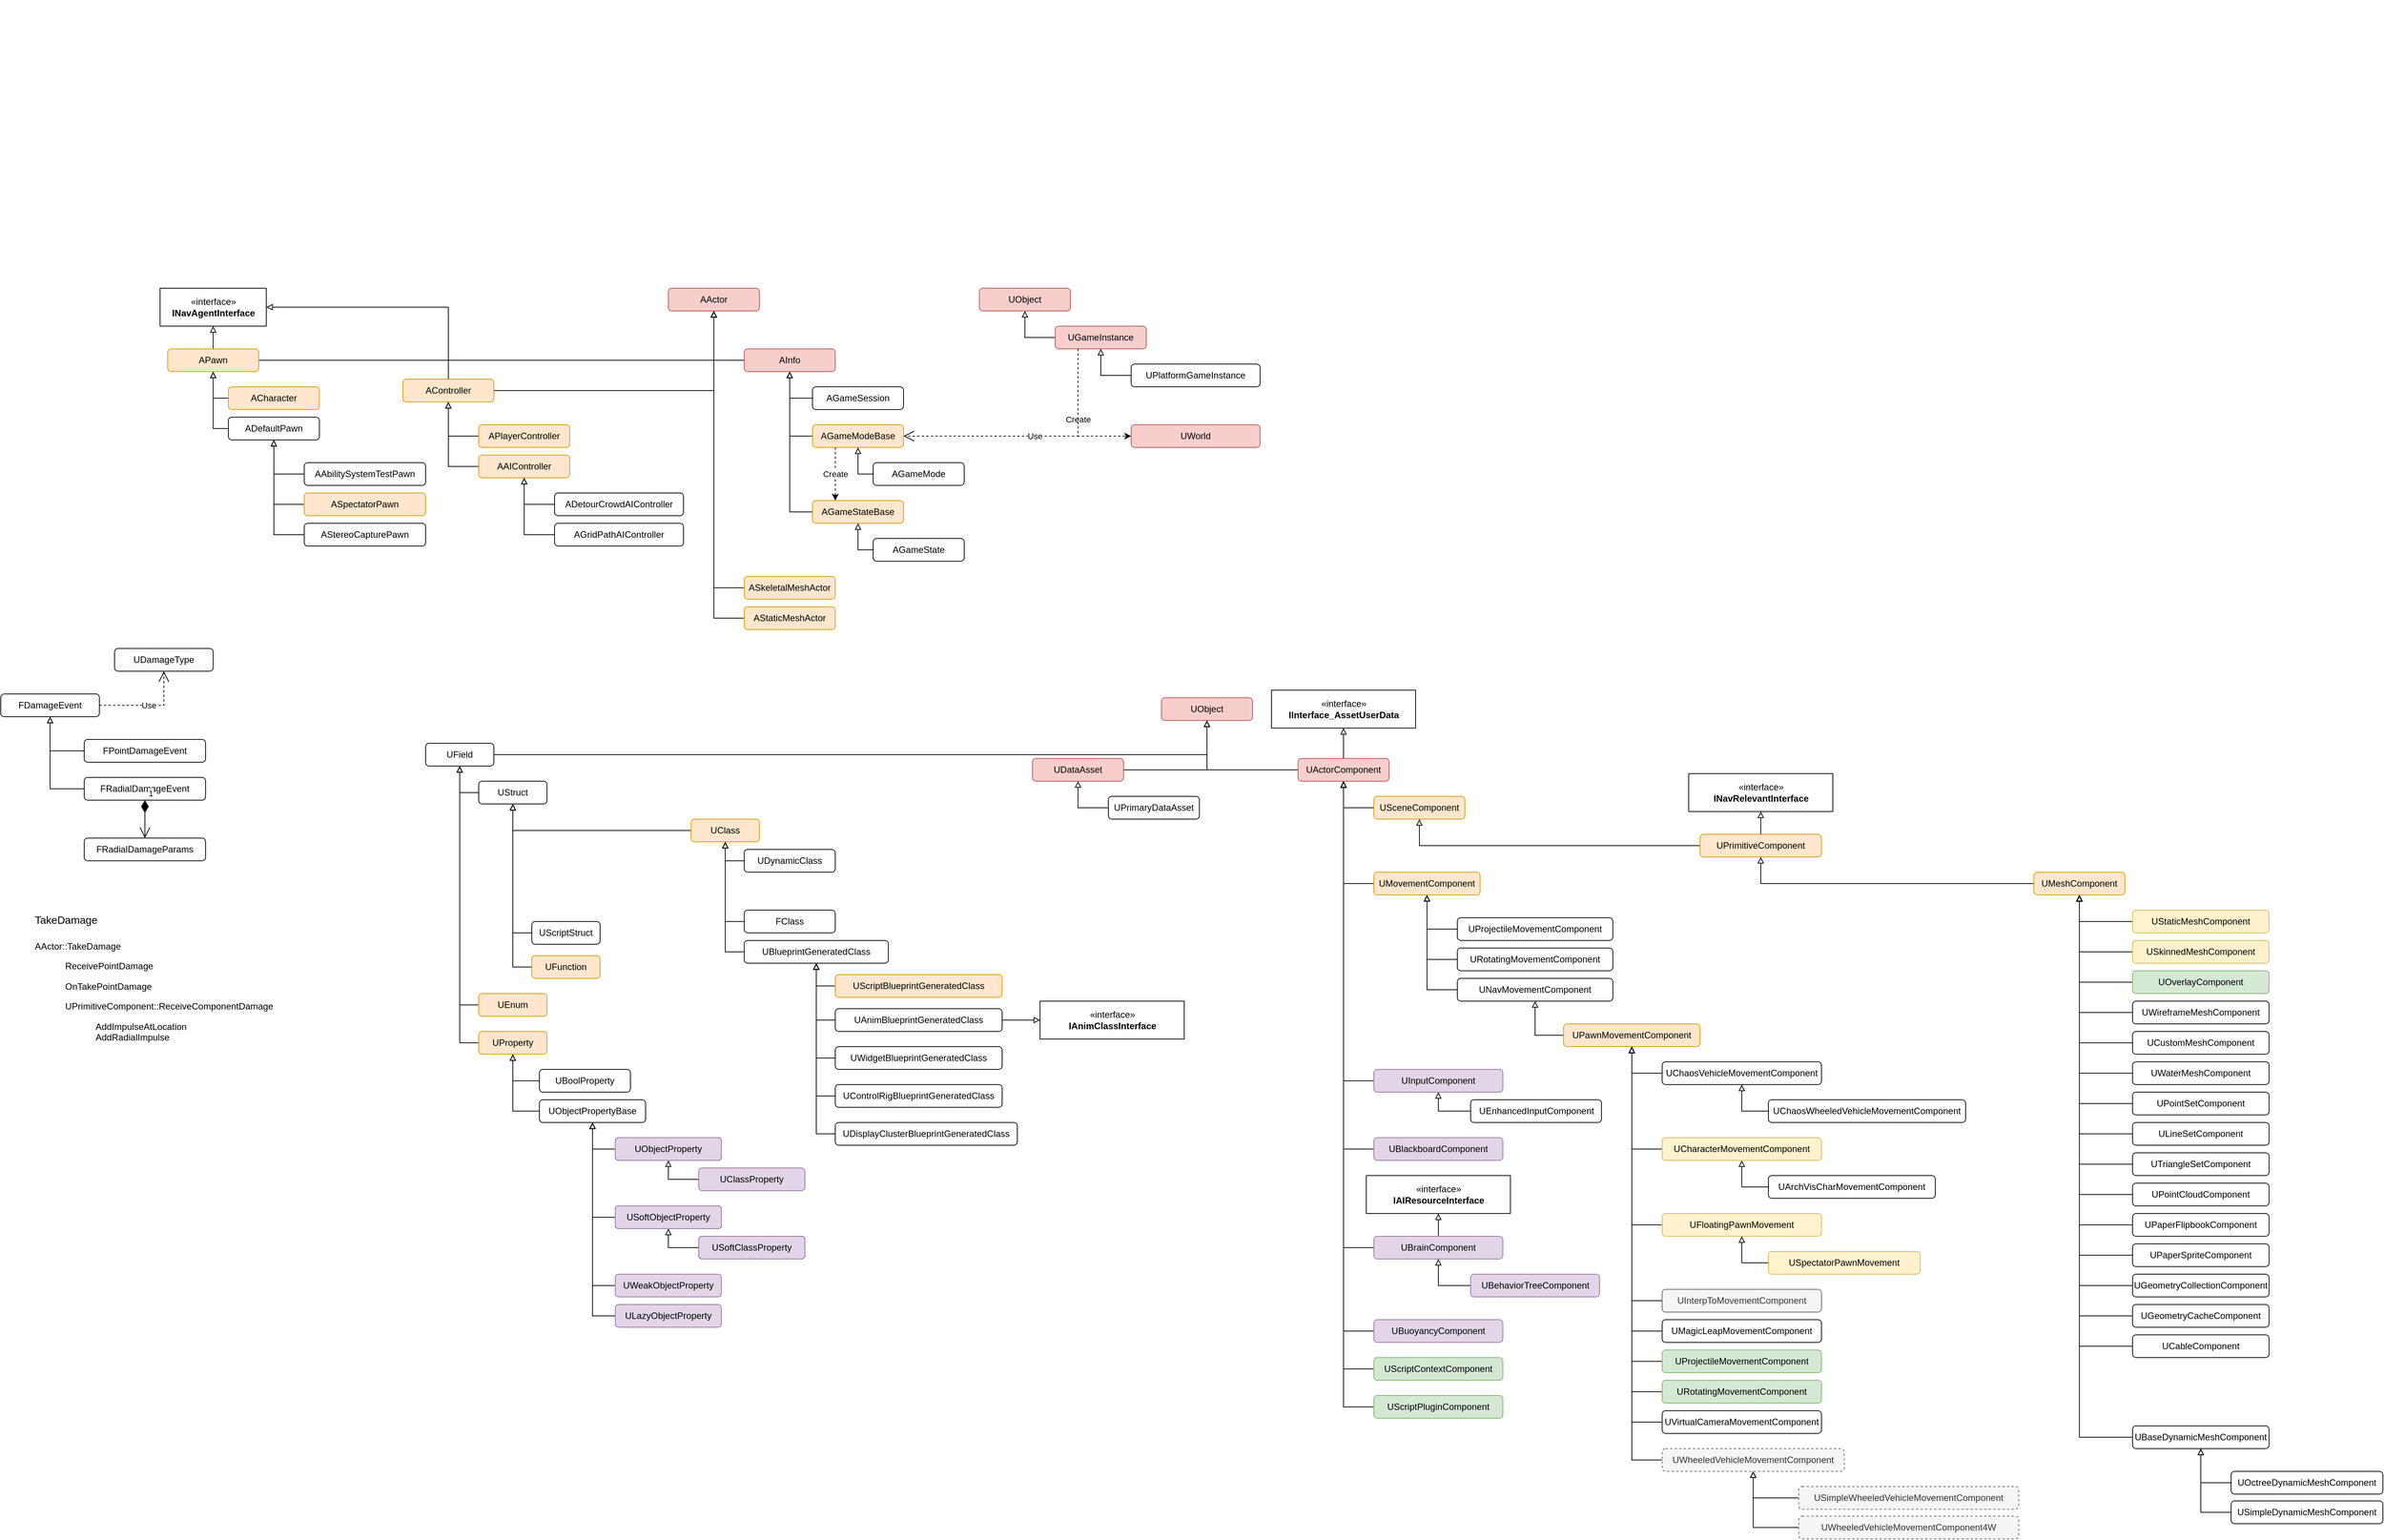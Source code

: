 <mxfile version="16.1.2" type="device"><diagram id="C5RBs43oDa-KdzZeNtuy" name="Classes"><mxGraphModel dx="3583" dy="2162" grid="1" gridSize="10" guides="1" tooltips="1" connect="1" arrows="1" fold="1" page="1" pageScale="1" pageWidth="827" pageHeight="1169" math="0" shadow="0"><root><mxCell id="WIyWlLk6GJQsqaUBKTNV-0"/><mxCell id="WIyWlLk6GJQsqaUBKTNV-1" parent="WIyWlLk6GJQsqaUBKTNV-0"/><mxCell id="MmIqLBTbson9d3v4t7Pv-1" value="UObject" style="rounded=1;whiteSpace=wrap;html=1;fillColor=#f8cecc;strokeColor=#b85450;" parent="WIyWlLk6GJQsqaUBKTNV-1" vertex="1"><mxGeometry x="-200" y="180" width="120" height="30" as="geometry"/></mxCell><mxCell id="MmIqLBTbson9d3v4t7Pv-3" style="edgeStyle=orthogonalEdgeStyle;rounded=0;orthogonalLoop=1;jettySize=auto;html=1;entryX=0.5;entryY=1;entryDx=0;entryDy=0;endArrow=block;endFill=0;" parent="WIyWlLk6GJQsqaUBKTNV-1" source="MmIqLBTbson9d3v4t7Pv-2" target="MmIqLBTbson9d3v4t7Pv-1" edge="1"><mxGeometry relative="1" as="geometry"/></mxCell><mxCell id="qNvrMnO70dtrOkP_0Akq-45" style="edgeStyle=orthogonalEdgeStyle;rounded=0;orthogonalLoop=1;jettySize=auto;html=1;endArrow=block;endFill=0;" parent="WIyWlLk6GJQsqaUBKTNV-1" source="MmIqLBTbson9d3v4t7Pv-2" target="qNvrMnO70dtrOkP_0Akq-44" edge="1"><mxGeometry relative="1" as="geometry"/></mxCell><mxCell id="MmIqLBTbson9d3v4t7Pv-2" value="UActorComponent" style="rounded=1;whiteSpace=wrap;html=1;fillColor=#f8cecc;strokeColor=#b85450;" parent="WIyWlLk6GJQsqaUBKTNV-1" vertex="1"><mxGeometry x="-20" y="260" width="120" height="30" as="geometry"/></mxCell><mxCell id="qNvrMnO70dtrOkP_0Akq-1" style="edgeStyle=orthogonalEdgeStyle;rounded=0;orthogonalLoop=1;jettySize=auto;html=1;entryX=0.5;entryY=1;entryDx=0;entryDy=0;endArrow=block;endFill=0;exitX=0;exitY=0.5;exitDx=0;exitDy=0;" parent="WIyWlLk6GJQsqaUBKTNV-1" source="qNvrMnO70dtrOkP_0Akq-0" target="MmIqLBTbson9d3v4t7Pv-2" edge="1"><mxGeometry relative="1" as="geometry"/></mxCell><mxCell id="qNvrMnO70dtrOkP_0Akq-0" value="USceneComponent" style="rounded=1;whiteSpace=wrap;html=1;fillColor=#ffe6cc;strokeColor=#d79b00;" parent="WIyWlLk6GJQsqaUBKTNV-1" vertex="1"><mxGeometry x="80" y="310" width="120" height="30" as="geometry"/></mxCell><mxCell id="qNvrMnO70dtrOkP_0Akq-3" style="edgeStyle=orthogonalEdgeStyle;rounded=0;orthogonalLoop=1;jettySize=auto;html=1;entryX=0.5;entryY=1;entryDx=0;entryDy=0;endArrow=block;endFill=0;" parent="WIyWlLk6GJQsqaUBKTNV-1" source="qNvrMnO70dtrOkP_0Akq-2" target="qNvrMnO70dtrOkP_0Akq-0" edge="1"><mxGeometry relative="1" as="geometry"/></mxCell><mxCell id="qNvrMnO70dtrOkP_0Akq-2" value="UPrimitiveComponent" style="rounded=1;whiteSpace=wrap;html=1;fillColor=#ffe6cc;strokeColor=#d79b00;" parent="WIyWlLk6GJQsqaUBKTNV-1" vertex="1"><mxGeometry x="510" y="360" width="160" height="30" as="geometry"/></mxCell><mxCell id="qNvrMnO70dtrOkP_0Akq-6" style="edgeStyle=orthogonalEdgeStyle;rounded=0;orthogonalLoop=1;jettySize=auto;html=1;entryX=0.5;entryY=1;entryDx=0;entryDy=0;endArrow=block;endFill=0;" parent="WIyWlLk6GJQsqaUBKTNV-1" source="qNvrMnO70dtrOkP_0Akq-4" target="qNvrMnO70dtrOkP_0Akq-2" edge="1"><mxGeometry relative="1" as="geometry"/></mxCell><mxCell id="qNvrMnO70dtrOkP_0Akq-7" style="edgeStyle=orthogonalEdgeStyle;rounded=0;orthogonalLoop=1;jettySize=auto;html=1;exitX=0.5;exitY=0;exitDx=0;exitDy=0;endArrow=block;endFill=0;" parent="WIyWlLk6GJQsqaUBKTNV-1" source="qNvrMnO70dtrOkP_0Akq-2" target="qNvrMnO70dtrOkP_0Akq-5" edge="1"><mxGeometry relative="1" as="geometry"/></mxCell><mxCell id="qNvrMnO70dtrOkP_0Akq-4" value="UMeshComponent" style="rounded=1;whiteSpace=wrap;html=1;fillColor=#ffe6cc;strokeColor=#d79b00;" parent="WIyWlLk6GJQsqaUBKTNV-1" vertex="1"><mxGeometry x="950" y="410" width="120" height="30" as="geometry"/></mxCell><mxCell id="qNvrMnO70dtrOkP_0Akq-5" value="«interface»&lt;br&gt;&lt;b&gt;INavRelevantInterface&lt;/b&gt;" style="html=1;" parent="WIyWlLk6GJQsqaUBKTNV-1" vertex="1"><mxGeometry x="495" y="280" width="190" height="50" as="geometry"/></mxCell><mxCell id="qNvrMnO70dtrOkP_0Akq-9" style="edgeStyle=orthogonalEdgeStyle;rounded=0;orthogonalLoop=1;jettySize=auto;html=1;entryX=0.5;entryY=1;entryDx=0;entryDy=0;endArrow=block;endFill=0;exitX=0;exitY=0.5;exitDx=0;exitDy=0;" parent="WIyWlLk6GJQsqaUBKTNV-1" source="qNvrMnO70dtrOkP_0Akq-8" target="qNvrMnO70dtrOkP_0Akq-4" edge="1"><mxGeometry relative="1" as="geometry"/></mxCell><mxCell id="qNvrMnO70dtrOkP_0Akq-8" value="UStaticMeshComponent" style="rounded=1;whiteSpace=wrap;html=1;fillColor=#fff2cc;strokeColor=#d6b656;" parent="WIyWlLk6GJQsqaUBKTNV-1" vertex="1"><mxGeometry x="1080" y="460" width="180" height="30" as="geometry"/></mxCell><mxCell id="qNvrMnO70dtrOkP_0Akq-11" style="edgeStyle=orthogonalEdgeStyle;rounded=0;orthogonalLoop=1;jettySize=auto;html=1;entryX=0.5;entryY=1;entryDx=0;entryDy=0;endArrow=block;endFill=0;" parent="WIyWlLk6GJQsqaUBKTNV-1" source="qNvrMnO70dtrOkP_0Akq-10" target="qNvrMnO70dtrOkP_0Akq-4" edge="1"><mxGeometry relative="1" as="geometry"/></mxCell><mxCell id="qNvrMnO70dtrOkP_0Akq-10" value="USkinnedMeshComponent" style="rounded=1;whiteSpace=wrap;html=1;fillColor=#fff2cc;strokeColor=#d6b656;" parent="WIyWlLk6GJQsqaUBKTNV-1" vertex="1"><mxGeometry x="1080" y="500" width="180" height="30" as="geometry"/></mxCell><mxCell id="qNvrMnO70dtrOkP_0Akq-13" style="edgeStyle=orthogonalEdgeStyle;rounded=0;orthogonalLoop=1;jettySize=auto;html=1;endArrow=block;endFill=0;" parent="WIyWlLk6GJQsqaUBKTNV-1" source="qNvrMnO70dtrOkP_0Akq-12" target="qNvrMnO70dtrOkP_0Akq-4" edge="1"><mxGeometry relative="1" as="geometry"/></mxCell><mxCell id="qNvrMnO70dtrOkP_0Akq-12" value="UTriangleSetComponent" style="rounded=1;whiteSpace=wrap;html=1;" parent="WIyWlLk6GJQsqaUBKTNV-1" vertex="1"><mxGeometry x="1080" y="780" width="180" height="30" as="geometry"/></mxCell><mxCell id="qNvrMnO70dtrOkP_0Akq-15" style="edgeStyle=orthogonalEdgeStyle;rounded=0;orthogonalLoop=1;jettySize=auto;html=1;endArrow=block;endFill=0;" parent="WIyWlLk6GJQsqaUBKTNV-1" source="qNvrMnO70dtrOkP_0Akq-14" target="qNvrMnO70dtrOkP_0Akq-4" edge="1"><mxGeometry relative="1" as="geometry"/></mxCell><mxCell id="qNvrMnO70dtrOkP_0Akq-14" value="UWaterMeshComponent" style="rounded=1;whiteSpace=wrap;html=1;" parent="WIyWlLk6GJQsqaUBKTNV-1" vertex="1"><mxGeometry x="1080" y="660" width="180" height="30" as="geometry"/></mxCell><mxCell id="qNvrMnO70dtrOkP_0Akq-17" style="edgeStyle=orthogonalEdgeStyle;rounded=0;orthogonalLoop=1;jettySize=auto;html=1;endArrow=block;endFill=0;" parent="WIyWlLk6GJQsqaUBKTNV-1" source="qNvrMnO70dtrOkP_0Akq-16" target="qNvrMnO70dtrOkP_0Akq-4" edge="1"><mxGeometry relative="1" as="geometry"/></mxCell><mxCell id="qNvrMnO70dtrOkP_0Akq-16" value="UWireframeMeshComponent" style="rounded=1;whiteSpace=wrap;html=1;" parent="WIyWlLk6GJQsqaUBKTNV-1" vertex="1"><mxGeometry x="1080" y="580" width="180" height="30" as="geometry"/></mxCell><mxCell id="qNvrMnO70dtrOkP_0Akq-33" style="edgeStyle=orthogonalEdgeStyle;rounded=0;orthogonalLoop=1;jettySize=auto;html=1;endArrow=block;endFill=0;" parent="WIyWlLk6GJQsqaUBKTNV-1" source="qNvrMnO70dtrOkP_0Akq-18" target="qNvrMnO70dtrOkP_0Akq-4" edge="1"><mxGeometry relative="1" as="geometry"/></mxCell><mxCell id="qNvrMnO70dtrOkP_0Akq-18" value="UPointSetComponent" style="rounded=1;whiteSpace=wrap;html=1;" parent="WIyWlLk6GJQsqaUBKTNV-1" vertex="1"><mxGeometry x="1080" y="700" width="180" height="30" as="geometry"/></mxCell><mxCell id="qNvrMnO70dtrOkP_0Akq-34" style="edgeStyle=orthogonalEdgeStyle;rounded=0;orthogonalLoop=1;jettySize=auto;html=1;endArrow=block;endFill=0;" parent="WIyWlLk6GJQsqaUBKTNV-1" source="qNvrMnO70dtrOkP_0Akq-19" target="qNvrMnO70dtrOkP_0Akq-4" edge="1"><mxGeometry relative="1" as="geometry"/></mxCell><mxCell id="qNvrMnO70dtrOkP_0Akq-19" value="UPointCloudComponent" style="rounded=1;whiteSpace=wrap;html=1;" parent="WIyWlLk6GJQsqaUBKTNV-1" vertex="1"><mxGeometry x="1080" y="820" width="180" height="30" as="geometry"/></mxCell><mxCell id="qNvrMnO70dtrOkP_0Akq-35" style="edgeStyle=orthogonalEdgeStyle;rounded=0;orthogonalLoop=1;jettySize=auto;html=1;endArrow=block;endFill=0;" parent="WIyWlLk6GJQsqaUBKTNV-1" source="qNvrMnO70dtrOkP_0Akq-20" target="qNvrMnO70dtrOkP_0Akq-4" edge="1"><mxGeometry relative="1" as="geometry"/></mxCell><mxCell id="qNvrMnO70dtrOkP_0Akq-20" value="UPaperFlipbookComponent" style="rounded=1;whiteSpace=wrap;html=1;" parent="WIyWlLk6GJQsqaUBKTNV-1" vertex="1"><mxGeometry x="1080" y="860" width="180" height="30" as="geometry"/></mxCell><mxCell id="qNvrMnO70dtrOkP_0Akq-36" style="edgeStyle=orthogonalEdgeStyle;rounded=0;orthogonalLoop=1;jettySize=auto;html=1;endArrow=block;endFill=0;" parent="WIyWlLk6GJQsqaUBKTNV-1" source="qNvrMnO70dtrOkP_0Akq-21" target="qNvrMnO70dtrOkP_0Akq-4" edge="1"><mxGeometry relative="1" as="geometry"/></mxCell><mxCell id="qNvrMnO70dtrOkP_0Akq-21" value="UPaperSpriteComponent" style="rounded=1;whiteSpace=wrap;html=1;" parent="WIyWlLk6GJQsqaUBKTNV-1" vertex="1"><mxGeometry x="1080" y="900" width="180" height="30" as="geometry"/></mxCell><mxCell id="qNvrMnO70dtrOkP_0Akq-37" style="edgeStyle=orthogonalEdgeStyle;rounded=0;orthogonalLoop=1;jettySize=auto;html=1;endArrow=block;endFill=0;" parent="WIyWlLk6GJQsqaUBKTNV-1" source="qNvrMnO70dtrOkP_0Akq-22" target="qNvrMnO70dtrOkP_0Akq-4" edge="1"><mxGeometry relative="1" as="geometry"/></mxCell><mxCell id="qNvrMnO70dtrOkP_0Akq-22" value="UOverlayComponent" style="rounded=1;whiteSpace=wrap;html=1;fillColor=#d5e8d4;strokeColor=#82b366;" parent="WIyWlLk6GJQsqaUBKTNV-1" vertex="1"><mxGeometry x="1080" y="540" width="180" height="30" as="geometry"/></mxCell><mxCell id="qNvrMnO70dtrOkP_0Akq-38" style="edgeStyle=orthogonalEdgeStyle;rounded=0;orthogonalLoop=1;jettySize=auto;html=1;endArrow=block;endFill=0;" parent="WIyWlLk6GJQsqaUBKTNV-1" source="qNvrMnO70dtrOkP_0Akq-23" target="qNvrMnO70dtrOkP_0Akq-4" edge="1"><mxGeometry relative="1" as="geometry"/></mxCell><mxCell id="qNvrMnO70dtrOkP_0Akq-23" value="ULineSetComponent" style="rounded=1;whiteSpace=wrap;html=1;" parent="WIyWlLk6GJQsqaUBKTNV-1" vertex="1"><mxGeometry x="1080" y="740" width="180" height="30" as="geometry"/></mxCell><mxCell id="qNvrMnO70dtrOkP_0Akq-39" style="edgeStyle=orthogonalEdgeStyle;rounded=0;orthogonalLoop=1;jettySize=auto;html=1;endArrow=block;endFill=0;" parent="WIyWlLk6GJQsqaUBKTNV-1" source="qNvrMnO70dtrOkP_0Akq-24" target="qNvrMnO70dtrOkP_0Akq-4" edge="1"><mxGeometry relative="1" as="geometry"/></mxCell><mxCell id="qNvrMnO70dtrOkP_0Akq-24" value="UGeometryCollectionComponent" style="rounded=1;whiteSpace=wrap;html=1;" parent="WIyWlLk6GJQsqaUBKTNV-1" vertex="1"><mxGeometry x="1080" y="940" width="180" height="30" as="geometry"/></mxCell><mxCell id="qNvrMnO70dtrOkP_0Akq-40" style="edgeStyle=orthogonalEdgeStyle;rounded=0;orthogonalLoop=1;jettySize=auto;html=1;endArrow=block;endFill=0;" parent="WIyWlLk6GJQsqaUBKTNV-1" source="qNvrMnO70dtrOkP_0Akq-25" target="qNvrMnO70dtrOkP_0Akq-4" edge="1"><mxGeometry relative="1" as="geometry"/></mxCell><mxCell id="qNvrMnO70dtrOkP_0Akq-25" value="UGeometryCacheComponent" style="rounded=1;whiteSpace=wrap;html=1;" parent="WIyWlLk6GJQsqaUBKTNV-1" vertex="1"><mxGeometry x="1080" y="980" width="180" height="30" as="geometry"/></mxCell><mxCell id="qNvrMnO70dtrOkP_0Akq-41" style="edgeStyle=orthogonalEdgeStyle;rounded=0;orthogonalLoop=1;jettySize=auto;html=1;endArrow=block;endFill=0;" parent="WIyWlLk6GJQsqaUBKTNV-1" source="qNvrMnO70dtrOkP_0Akq-26" target="qNvrMnO70dtrOkP_0Akq-4" edge="1"><mxGeometry relative="1" as="geometry"/></mxCell><mxCell id="qNvrMnO70dtrOkP_0Akq-26" value="UCustomMeshComponent" style="rounded=1;whiteSpace=wrap;html=1;" parent="WIyWlLk6GJQsqaUBKTNV-1" vertex="1"><mxGeometry x="1080" y="620" width="180" height="30" as="geometry"/></mxCell><mxCell id="qNvrMnO70dtrOkP_0Akq-42" style="edgeStyle=orthogonalEdgeStyle;rounded=0;orthogonalLoop=1;jettySize=auto;html=1;endArrow=block;endFill=0;" parent="WIyWlLk6GJQsqaUBKTNV-1" source="qNvrMnO70dtrOkP_0Akq-27" target="qNvrMnO70dtrOkP_0Akq-4" edge="1"><mxGeometry relative="1" as="geometry"/></mxCell><mxCell id="qNvrMnO70dtrOkP_0Akq-27" value="UCableComponent" style="rounded=1;whiteSpace=wrap;html=1;" parent="WIyWlLk6GJQsqaUBKTNV-1" vertex="1"><mxGeometry x="1080" y="1020" width="180" height="30" as="geometry"/></mxCell><mxCell id="qNvrMnO70dtrOkP_0Akq-43" style="edgeStyle=orthogonalEdgeStyle;rounded=0;orthogonalLoop=1;jettySize=auto;html=1;endArrow=block;endFill=0;" parent="WIyWlLk6GJQsqaUBKTNV-1" source="qNvrMnO70dtrOkP_0Akq-28" target="qNvrMnO70dtrOkP_0Akq-4" edge="1"><mxGeometry relative="1" as="geometry"/></mxCell><mxCell id="qNvrMnO70dtrOkP_0Akq-28" value="UBaseDynamicMeshComponent" style="rounded=1;whiteSpace=wrap;html=1;" parent="WIyWlLk6GJQsqaUBKTNV-1" vertex="1"><mxGeometry x="1080" y="1140" width="180" height="30" as="geometry"/></mxCell><mxCell id="qNvrMnO70dtrOkP_0Akq-31" style="edgeStyle=orthogonalEdgeStyle;rounded=0;orthogonalLoop=1;jettySize=auto;html=1;endArrow=block;endFill=0;exitX=0;exitY=0.5;exitDx=0;exitDy=0;" parent="WIyWlLk6GJQsqaUBKTNV-1" source="qNvrMnO70dtrOkP_0Akq-29" target="qNvrMnO70dtrOkP_0Akq-28" edge="1"><mxGeometry relative="1" as="geometry"/></mxCell><mxCell id="qNvrMnO70dtrOkP_0Akq-29" value="UOctreeDynamicMeshComponent" style="rounded=1;whiteSpace=wrap;html=1;" parent="WIyWlLk6GJQsqaUBKTNV-1" vertex="1"><mxGeometry x="1210" y="1200" width="200" height="30" as="geometry"/></mxCell><mxCell id="qNvrMnO70dtrOkP_0Akq-32" style="edgeStyle=orthogonalEdgeStyle;rounded=0;orthogonalLoop=1;jettySize=auto;html=1;endArrow=block;endFill=0;exitX=0;exitY=0.5;exitDx=0;exitDy=0;" parent="WIyWlLk6GJQsqaUBKTNV-1" source="qNvrMnO70dtrOkP_0Akq-30" target="qNvrMnO70dtrOkP_0Akq-28" edge="1"><mxGeometry relative="1" as="geometry"/></mxCell><mxCell id="qNvrMnO70dtrOkP_0Akq-30" value="USimpleDynamicMeshComponent" style="rounded=1;whiteSpace=wrap;html=1;" parent="WIyWlLk6GJQsqaUBKTNV-1" vertex="1"><mxGeometry x="1210" y="1239" width="200" height="30" as="geometry"/></mxCell><mxCell id="qNvrMnO70dtrOkP_0Akq-44" value="«interface»&lt;br&gt;&lt;b&gt;IInterface_AssetUserData&lt;/b&gt;" style="html=1;" parent="WIyWlLk6GJQsqaUBKTNV-1" vertex="1"><mxGeometry x="-55" y="170" width="190" height="50" as="geometry"/></mxCell><mxCell id="qNvrMnO70dtrOkP_0Akq-47" style="edgeStyle=orthogonalEdgeStyle;rounded=0;orthogonalLoop=1;jettySize=auto;html=1;endArrow=block;endFill=0;exitX=0;exitY=0.5;exitDx=0;exitDy=0;" parent="WIyWlLk6GJQsqaUBKTNV-1" source="qNvrMnO70dtrOkP_0Akq-46" target="MmIqLBTbson9d3v4t7Pv-2" edge="1"><mxGeometry relative="1" as="geometry"/></mxCell><mxCell id="qNvrMnO70dtrOkP_0Akq-46" value="UMovementComponent" style="rounded=1;whiteSpace=wrap;html=1;fillColor=#ffe6cc;strokeColor=#d79b00;" parent="WIyWlLk6GJQsqaUBKTNV-1" vertex="1"><mxGeometry x="80" y="410" width="140" height="30" as="geometry"/></mxCell><mxCell id="qNvrMnO70dtrOkP_0Akq-49" style="edgeStyle=orthogonalEdgeStyle;rounded=0;orthogonalLoop=1;jettySize=auto;html=1;endArrow=block;endFill=0;exitX=0;exitY=0.5;exitDx=0;exitDy=0;" parent="WIyWlLk6GJQsqaUBKTNV-1" source="qNvrMnO70dtrOkP_0Akq-48" target="qNvrMnO70dtrOkP_0Akq-46" edge="1"><mxGeometry relative="1" as="geometry"/></mxCell><mxCell id="qNvrMnO70dtrOkP_0Akq-48" value="UProjectileMovementComponent" style="rounded=1;whiteSpace=wrap;html=1;" parent="WIyWlLk6GJQsqaUBKTNV-1" vertex="1"><mxGeometry x="190" y="470" width="205" height="30" as="geometry"/></mxCell><mxCell id="qNvrMnO70dtrOkP_0Akq-50" style="edgeStyle=orthogonalEdgeStyle;rounded=0;orthogonalLoop=1;jettySize=auto;html=1;exitX=0.5;exitY=1;exitDx=0;exitDy=0;endArrow=block;endFill=0;" parent="WIyWlLk6GJQsqaUBKTNV-1" source="qNvrMnO70dtrOkP_0Akq-48" target="qNvrMnO70dtrOkP_0Akq-48" edge="1"><mxGeometry relative="1" as="geometry"/></mxCell><mxCell id="qNvrMnO70dtrOkP_0Akq-54" style="edgeStyle=orthogonalEdgeStyle;rounded=0;orthogonalLoop=1;jettySize=auto;html=1;endArrow=block;endFill=0;exitX=0;exitY=0.5;exitDx=0;exitDy=0;" parent="WIyWlLk6GJQsqaUBKTNV-1" source="qNvrMnO70dtrOkP_0Akq-51" target="qNvrMnO70dtrOkP_0Akq-46" edge="1"><mxGeometry relative="1" as="geometry"/></mxCell><mxCell id="qNvrMnO70dtrOkP_0Akq-51" value="UNavMovementComponent" style="rounded=1;whiteSpace=wrap;html=1;" parent="WIyWlLk6GJQsqaUBKTNV-1" vertex="1"><mxGeometry x="190" y="550" width="205" height="30" as="geometry"/></mxCell><mxCell id="qNvrMnO70dtrOkP_0Akq-53" style="edgeStyle=orthogonalEdgeStyle;rounded=0;orthogonalLoop=1;jettySize=auto;html=1;endArrow=block;endFill=0;exitX=0;exitY=0.5;exitDx=0;exitDy=0;" parent="WIyWlLk6GJQsqaUBKTNV-1" source="qNvrMnO70dtrOkP_0Akq-52" target="qNvrMnO70dtrOkP_0Akq-51" edge="1"><mxGeometry relative="1" as="geometry"/></mxCell><mxCell id="qNvrMnO70dtrOkP_0Akq-52" value="UPawnMovementComponent" style="rounded=1;whiteSpace=wrap;html=1;fillColor=#ffe6cc;strokeColor=#d79b00;" parent="WIyWlLk6GJQsqaUBKTNV-1" vertex="1"><mxGeometry x="330" y="610" width="180" height="30" as="geometry"/></mxCell><mxCell id="qNvrMnO70dtrOkP_0Akq-56" style="edgeStyle=orthogonalEdgeStyle;rounded=0;orthogonalLoop=1;jettySize=auto;html=1;endArrow=block;endFill=0;exitX=0;exitY=0.5;exitDx=0;exitDy=0;" parent="WIyWlLk6GJQsqaUBKTNV-1" source="qNvrMnO70dtrOkP_0Akq-55" target="qNvrMnO70dtrOkP_0Akq-46" edge="1"><mxGeometry relative="1" as="geometry"/></mxCell><mxCell id="qNvrMnO70dtrOkP_0Akq-55" value="URotatingMovementComponent" style="rounded=1;whiteSpace=wrap;html=1;" parent="WIyWlLk6GJQsqaUBKTNV-1" vertex="1"><mxGeometry x="190" y="510" width="205" height="30" as="geometry"/></mxCell><mxCell id="qNvrMnO70dtrOkP_0Akq-58" style="edgeStyle=orthogonalEdgeStyle;rounded=0;orthogonalLoop=1;jettySize=auto;html=1;entryX=0.5;entryY=1;entryDx=0;entryDy=0;endArrow=block;endFill=0;exitX=0;exitY=0.5;exitDx=0;exitDy=0;" parent="WIyWlLk6GJQsqaUBKTNV-1" source="qNvrMnO70dtrOkP_0Akq-57" target="qNvrMnO70dtrOkP_0Akq-52" edge="1"><mxGeometry relative="1" as="geometry"/></mxCell><mxCell id="qNvrMnO70dtrOkP_0Akq-57" value="UCharacterMovementComponent" style="rounded=1;whiteSpace=wrap;html=1;fillColor=#fff2cc;strokeColor=#d6b656;" parent="WIyWlLk6GJQsqaUBKTNV-1" vertex="1"><mxGeometry x="460" y="760" width="210" height="30" as="geometry"/></mxCell><mxCell id="qNvrMnO70dtrOkP_0Akq-66" style="edgeStyle=orthogonalEdgeStyle;rounded=0;orthogonalLoop=1;jettySize=auto;html=1;exitX=0;exitY=0.5;exitDx=0;exitDy=0;endArrow=block;endFill=0;" parent="WIyWlLk6GJQsqaUBKTNV-1" source="qNvrMnO70dtrOkP_0Akq-59" target="qNvrMnO70dtrOkP_0Akq-52" edge="1"><mxGeometry relative="1" as="geometry"/></mxCell><mxCell id="qNvrMnO70dtrOkP_0Akq-59" value="UFloatingPawnMovement" style="rounded=1;whiteSpace=wrap;html=1;fillColor=#fff2cc;strokeColor=#d6b656;" parent="WIyWlLk6GJQsqaUBKTNV-1" vertex="1"><mxGeometry x="460" y="860" width="210" height="30" as="geometry"/></mxCell><mxCell id="qNvrMnO70dtrOkP_0Akq-67" style="edgeStyle=orthogonalEdgeStyle;rounded=0;orthogonalLoop=1;jettySize=auto;html=1;exitX=0;exitY=0.5;exitDx=0;exitDy=0;endArrow=block;endFill=0;" parent="WIyWlLk6GJQsqaUBKTNV-1" source="qNvrMnO70dtrOkP_0Akq-60" target="qNvrMnO70dtrOkP_0Akq-59" edge="1"><mxGeometry relative="1" as="geometry"/></mxCell><mxCell id="qNvrMnO70dtrOkP_0Akq-60" value="USpectatorPawnMovement" style="rounded=1;whiteSpace=wrap;html=1;fillColor=#fff2cc;strokeColor=#d6b656;" parent="WIyWlLk6GJQsqaUBKTNV-1" vertex="1"><mxGeometry x="600" y="910" width="200" height="30" as="geometry"/></mxCell><mxCell id="qNvrMnO70dtrOkP_0Akq-64" style="edgeStyle=orthogonalEdgeStyle;rounded=0;orthogonalLoop=1;jettySize=auto;html=1;endArrow=block;endFill=0;exitX=0;exitY=0.5;exitDx=0;exitDy=0;" parent="WIyWlLk6GJQsqaUBKTNV-1" source="qNvrMnO70dtrOkP_0Akq-61" target="qNvrMnO70dtrOkP_0Akq-52" edge="1"><mxGeometry relative="1" as="geometry"/></mxCell><mxCell id="qNvrMnO70dtrOkP_0Akq-61" value="UInterpToMovementComponent" style="rounded=1;whiteSpace=wrap;html=1;fillColor=#f5f5f5;fontColor=#333333;strokeColor=#666666;" parent="WIyWlLk6GJQsqaUBKTNV-1" vertex="1"><mxGeometry x="460" y="960" width="210" height="30" as="geometry"/></mxCell><mxCell id="qNvrMnO70dtrOkP_0Akq-65" style="edgeStyle=orthogonalEdgeStyle;rounded=0;orthogonalLoop=1;jettySize=auto;html=1;endArrow=block;endFill=0;exitX=0;exitY=0.5;exitDx=0;exitDy=0;" parent="WIyWlLk6GJQsqaUBKTNV-1" source="qNvrMnO70dtrOkP_0Akq-62" target="qNvrMnO70dtrOkP_0Akq-52" edge="1"><mxGeometry relative="1" as="geometry"/></mxCell><mxCell id="qNvrMnO70dtrOkP_0Akq-62" value="UMagicLeapMovementComponent" style="rounded=1;whiteSpace=wrap;html=1;" parent="WIyWlLk6GJQsqaUBKTNV-1" vertex="1"><mxGeometry x="460" y="1000" width="210" height="30" as="geometry"/></mxCell><mxCell id="qNvrMnO70dtrOkP_0Akq-70" style="edgeStyle=orthogonalEdgeStyle;rounded=0;orthogonalLoop=1;jettySize=auto;html=1;exitX=0;exitY=0.5;exitDx=0;exitDy=0;endArrow=block;endFill=0;" parent="WIyWlLk6GJQsqaUBKTNV-1" source="qNvrMnO70dtrOkP_0Akq-68" target="qNvrMnO70dtrOkP_0Akq-52" edge="1"><mxGeometry relative="1" as="geometry"/></mxCell><mxCell id="qNvrMnO70dtrOkP_0Akq-68" value="UProjectileMovementComponent" style="rounded=1;whiteSpace=wrap;html=1;fillColor=#d5e8d4;strokeColor=#82b366;" parent="WIyWlLk6GJQsqaUBKTNV-1" vertex="1"><mxGeometry x="460" y="1040" width="210" height="30" as="geometry"/></mxCell><mxCell id="qNvrMnO70dtrOkP_0Akq-71" style="edgeStyle=orthogonalEdgeStyle;rounded=0;orthogonalLoop=1;jettySize=auto;html=1;exitX=0;exitY=0.5;exitDx=0;exitDy=0;endArrow=block;endFill=0;" parent="WIyWlLk6GJQsqaUBKTNV-1" source="qNvrMnO70dtrOkP_0Akq-69" target="qNvrMnO70dtrOkP_0Akq-52" edge="1"><mxGeometry relative="1" as="geometry"/></mxCell><mxCell id="qNvrMnO70dtrOkP_0Akq-69" value="URotatingMovementComponent" style="rounded=1;whiteSpace=wrap;html=1;fillColor=#d5e8d4;strokeColor=#82b366;" parent="WIyWlLk6GJQsqaUBKTNV-1" vertex="1"><mxGeometry x="460" y="1080" width="210" height="30" as="geometry"/></mxCell><mxCell id="qNvrMnO70dtrOkP_0Akq-81" style="edgeStyle=orthogonalEdgeStyle;rounded=0;orthogonalLoop=1;jettySize=auto;html=1;exitX=0;exitY=0.5;exitDx=0;exitDy=0;endArrow=block;endFill=0;" parent="WIyWlLk6GJQsqaUBKTNV-1" source="qNvrMnO70dtrOkP_0Akq-72" target="qNvrMnO70dtrOkP_0Akq-52" edge="1"><mxGeometry relative="1" as="geometry"/></mxCell><mxCell id="qNvrMnO70dtrOkP_0Akq-72" value="UVirtualCameraMovementComponent" style="rounded=1;whiteSpace=wrap;html=1;" parent="WIyWlLk6GJQsqaUBKTNV-1" vertex="1"><mxGeometry x="460" y="1120" width="210" height="30" as="geometry"/></mxCell><mxCell id="qNvrMnO70dtrOkP_0Akq-82" style="edgeStyle=orthogonalEdgeStyle;rounded=0;orthogonalLoop=1;jettySize=auto;html=1;exitX=0;exitY=0.5;exitDx=0;exitDy=0;endArrow=block;endFill=0;" parent="WIyWlLk6GJQsqaUBKTNV-1" source="qNvrMnO70dtrOkP_0Akq-73" target="qNvrMnO70dtrOkP_0Akq-52" edge="1"><mxGeometry relative="1" as="geometry"/></mxCell><mxCell id="qNvrMnO70dtrOkP_0Akq-73" value="UWheeledVehicleMovementComponent" style="rounded=1;whiteSpace=wrap;html=1;dashed=1;fillColor=#f5f5f5;fontColor=#333333;strokeColor=#666666;" parent="WIyWlLk6GJQsqaUBKTNV-1" vertex="1"><mxGeometry x="460" y="1170" width="240" height="30" as="geometry"/></mxCell><mxCell id="qNvrMnO70dtrOkP_0Akq-78" style="edgeStyle=orthogonalEdgeStyle;rounded=0;orthogonalLoop=1;jettySize=auto;html=1;exitX=0;exitY=0.5;exitDx=0;exitDy=0;endArrow=block;endFill=0;" parent="WIyWlLk6GJQsqaUBKTNV-1" source="qNvrMnO70dtrOkP_0Akq-75" target="qNvrMnO70dtrOkP_0Akq-52" edge="1"><mxGeometry relative="1" as="geometry"/></mxCell><mxCell id="qNvrMnO70dtrOkP_0Akq-75" value="UChaosVehicleMovementComponent" style="rounded=1;whiteSpace=wrap;html=1;" parent="WIyWlLk6GJQsqaUBKTNV-1" vertex="1"><mxGeometry x="460" y="660" width="210" height="30" as="geometry"/></mxCell><mxCell id="qNvrMnO70dtrOkP_0Akq-77" style="edgeStyle=orthogonalEdgeStyle;rounded=0;orthogonalLoop=1;jettySize=auto;html=1;exitX=0;exitY=0.5;exitDx=0;exitDy=0;endArrow=block;endFill=0;" parent="WIyWlLk6GJQsqaUBKTNV-1" source="qNvrMnO70dtrOkP_0Akq-76" target="qNvrMnO70dtrOkP_0Akq-75" edge="1"><mxGeometry relative="1" as="geometry"/></mxCell><mxCell id="qNvrMnO70dtrOkP_0Akq-76" value="UChaosWheeledVehicleMovementComponent" style="rounded=1;whiteSpace=wrap;html=1;" parent="WIyWlLk6GJQsqaUBKTNV-1" vertex="1"><mxGeometry x="600" y="710" width="260" height="30" as="geometry"/></mxCell><mxCell id="qNvrMnO70dtrOkP_0Akq-80" style="edgeStyle=orthogonalEdgeStyle;rounded=0;orthogonalLoop=1;jettySize=auto;html=1;exitX=0;exitY=0.5;exitDx=0;exitDy=0;endArrow=block;endFill=0;" parent="WIyWlLk6GJQsqaUBKTNV-1" source="qNvrMnO70dtrOkP_0Akq-79" target="qNvrMnO70dtrOkP_0Akq-57" edge="1"><mxGeometry relative="1" as="geometry"/></mxCell><mxCell id="qNvrMnO70dtrOkP_0Akq-79" value="UArchVisCharMovementComponent" style="rounded=1;whiteSpace=wrap;html=1;" parent="WIyWlLk6GJQsqaUBKTNV-1" vertex="1"><mxGeometry x="600" y="810" width="220" height="30" as="geometry"/></mxCell><mxCell id="qNvrMnO70dtrOkP_0Akq-86" style="edgeStyle=orthogonalEdgeStyle;rounded=0;orthogonalLoop=1;jettySize=auto;html=1;exitX=0;exitY=0.5;exitDx=0;exitDy=0;endArrow=block;endFill=0;" parent="WIyWlLk6GJQsqaUBKTNV-1" source="qNvrMnO70dtrOkP_0Akq-83" target="qNvrMnO70dtrOkP_0Akq-73" edge="1"><mxGeometry relative="1" as="geometry"/></mxCell><mxCell id="qNvrMnO70dtrOkP_0Akq-83" value="USimpleWheeledVehicleMovementComponent" style="rounded=1;whiteSpace=wrap;html=1;dashed=1;fillColor=#f5f5f5;fontColor=#333333;strokeColor=#666666;" parent="WIyWlLk6GJQsqaUBKTNV-1" vertex="1"><mxGeometry x="640" y="1220" width="290" height="30" as="geometry"/></mxCell><mxCell id="qNvrMnO70dtrOkP_0Akq-85" style="edgeStyle=orthogonalEdgeStyle;rounded=0;orthogonalLoop=1;jettySize=auto;html=1;exitX=0;exitY=0.5;exitDx=0;exitDy=0;endArrow=block;endFill=0;" parent="WIyWlLk6GJQsqaUBKTNV-1" source="qNvrMnO70dtrOkP_0Akq-84" target="qNvrMnO70dtrOkP_0Akq-73" edge="1"><mxGeometry relative="1" as="geometry"/></mxCell><mxCell id="qNvrMnO70dtrOkP_0Akq-84" value="UWheeledVehicleMovementComponent4W" style="rounded=1;whiteSpace=wrap;html=1;dashed=1;fillColor=#f5f5f5;fontColor=#333333;strokeColor=#666666;" parent="WIyWlLk6GJQsqaUBKTNV-1" vertex="1"><mxGeometry x="640" y="1259" width="290" height="30" as="geometry"/></mxCell><mxCell id="qNvrMnO70dtrOkP_0Akq-88" style="edgeStyle=orthogonalEdgeStyle;rounded=0;orthogonalLoop=1;jettySize=auto;html=1;exitX=0;exitY=0.5;exitDx=0;exitDy=0;endArrow=block;endFill=0;" parent="WIyWlLk6GJQsqaUBKTNV-1" source="qNvrMnO70dtrOkP_0Akq-87" target="MmIqLBTbson9d3v4t7Pv-2" edge="1"><mxGeometry relative="1" as="geometry"/></mxCell><mxCell id="qNvrMnO70dtrOkP_0Akq-87" value="UScriptContextComponent" style="rounded=1;whiteSpace=wrap;html=1;fillColor=#d5e8d4;strokeColor=#82b366;" parent="WIyWlLk6GJQsqaUBKTNV-1" vertex="1"><mxGeometry x="80" y="1050" width="170" height="30" as="geometry"/></mxCell><mxCell id="qNvrMnO70dtrOkP_0Akq-93" style="edgeStyle=orthogonalEdgeStyle;rounded=0;orthogonalLoop=1;jettySize=auto;html=1;exitX=0;exitY=0.5;exitDx=0;exitDy=0;endArrow=block;endFill=0;" parent="WIyWlLk6GJQsqaUBKTNV-1" source="qNvrMnO70dtrOkP_0Akq-89" target="MmIqLBTbson9d3v4t7Pv-2" edge="1"><mxGeometry relative="1" as="geometry"/></mxCell><mxCell id="qNvrMnO70dtrOkP_0Akq-89" value="UInputComponent" style="rounded=1;whiteSpace=wrap;html=1;fillColor=#e1d5e7;strokeColor=#9673a6;" parent="WIyWlLk6GJQsqaUBKTNV-1" vertex="1"><mxGeometry x="80" y="670" width="170" height="30" as="geometry"/></mxCell><mxCell id="qNvrMnO70dtrOkP_0Akq-94" style="edgeStyle=orthogonalEdgeStyle;rounded=0;orthogonalLoop=1;jettySize=auto;html=1;exitX=0;exitY=0.5;exitDx=0;exitDy=0;endArrow=block;endFill=0;" parent="WIyWlLk6GJQsqaUBKTNV-1" source="qNvrMnO70dtrOkP_0Akq-90" target="MmIqLBTbson9d3v4t7Pv-2" edge="1"><mxGeometry relative="1" as="geometry"/></mxCell><mxCell id="qNvrMnO70dtrOkP_0Akq-90" value="UBlackboardComponent" style="rounded=1;whiteSpace=wrap;html=1;fillColor=#e1d5e7;strokeColor=#9673a6;" parent="WIyWlLk6GJQsqaUBKTNV-1" vertex="1"><mxGeometry x="80" y="760" width="170" height="30" as="geometry"/></mxCell><mxCell id="qNvrMnO70dtrOkP_0Akq-95" style="edgeStyle=orthogonalEdgeStyle;rounded=0;orthogonalLoop=1;jettySize=auto;html=1;exitX=0;exitY=0.5;exitDx=0;exitDy=0;endArrow=block;endFill=0;" parent="WIyWlLk6GJQsqaUBKTNV-1" source="qNvrMnO70dtrOkP_0Akq-91" target="MmIqLBTbson9d3v4t7Pv-2" edge="1"><mxGeometry relative="1" as="geometry"/></mxCell><mxCell id="qNvrMnO70dtrOkP_0Akq-98" style="edgeStyle=orthogonalEdgeStyle;rounded=0;orthogonalLoop=1;jettySize=auto;html=1;exitX=0.5;exitY=0;exitDx=0;exitDy=0;endArrow=block;endFill=0;" parent="WIyWlLk6GJQsqaUBKTNV-1" source="qNvrMnO70dtrOkP_0Akq-91" target="qNvrMnO70dtrOkP_0Akq-97" edge="1"><mxGeometry relative="1" as="geometry"/></mxCell><mxCell id="qNvrMnO70dtrOkP_0Akq-91" value="UBrainComponent" style="rounded=1;whiteSpace=wrap;html=1;fillColor=#e1d5e7;strokeColor=#9673a6;" parent="WIyWlLk6GJQsqaUBKTNV-1" vertex="1"><mxGeometry x="80" y="890" width="170" height="30" as="geometry"/></mxCell><mxCell id="qNvrMnO70dtrOkP_0Akq-96" style="edgeStyle=orthogonalEdgeStyle;rounded=0;orthogonalLoop=1;jettySize=auto;html=1;exitX=0;exitY=0.5;exitDx=0;exitDy=0;endArrow=block;endFill=0;" parent="WIyWlLk6GJQsqaUBKTNV-1" source="qNvrMnO70dtrOkP_0Akq-92" target="qNvrMnO70dtrOkP_0Akq-91" edge="1"><mxGeometry relative="1" as="geometry"/></mxCell><mxCell id="qNvrMnO70dtrOkP_0Akq-92" value="UBehaviorTreeComponent" style="rounded=1;whiteSpace=wrap;html=1;fillColor=#e1d5e7;strokeColor=#9673a6;" parent="WIyWlLk6GJQsqaUBKTNV-1" vertex="1"><mxGeometry x="207.5" y="940" width="170" height="30" as="geometry"/></mxCell><mxCell id="qNvrMnO70dtrOkP_0Akq-97" value="«interface»&lt;br&gt;&lt;b&gt;IAIResourceInterface&lt;/b&gt;" style="html=1;" parent="WIyWlLk6GJQsqaUBKTNV-1" vertex="1"><mxGeometry x="70" y="810" width="190" height="50" as="geometry"/></mxCell><mxCell id="qNvrMnO70dtrOkP_0Akq-100" style="edgeStyle=orthogonalEdgeStyle;rounded=0;orthogonalLoop=1;jettySize=auto;html=1;exitX=0;exitY=0.5;exitDx=0;exitDy=0;endArrow=block;endFill=0;" parent="WIyWlLk6GJQsqaUBKTNV-1" source="qNvrMnO70dtrOkP_0Akq-99" target="MmIqLBTbson9d3v4t7Pv-2" edge="1"><mxGeometry relative="1" as="geometry"/></mxCell><mxCell id="qNvrMnO70dtrOkP_0Akq-99" value="UBuoyancyComponent" style="rounded=1;whiteSpace=wrap;html=1;fillColor=#e1d5e7;strokeColor=#9673a6;" parent="WIyWlLk6GJQsqaUBKTNV-1" vertex="1"><mxGeometry x="80" y="1000" width="170" height="30" as="geometry"/></mxCell><mxCell id="qNvrMnO70dtrOkP_0Akq-102" style="edgeStyle=orthogonalEdgeStyle;rounded=0;orthogonalLoop=1;jettySize=auto;html=1;exitX=1;exitY=0.5;exitDx=0;exitDy=0;endArrow=block;endFill=0;" parent="WIyWlLk6GJQsqaUBKTNV-1" source="qNvrMnO70dtrOkP_0Akq-101" target="MmIqLBTbson9d3v4t7Pv-1" edge="1"><mxGeometry relative="1" as="geometry"/></mxCell><mxCell id="qNvrMnO70dtrOkP_0Akq-101" value="UDataAsset" style="rounded=1;whiteSpace=wrap;html=1;fillColor=#f8cecc;strokeColor=#b85450;" parent="WIyWlLk6GJQsqaUBKTNV-1" vertex="1"><mxGeometry x="-370" y="260" width="120" height="30" as="geometry"/></mxCell><mxCell id="qNvrMnO70dtrOkP_0Akq-104" style="edgeStyle=orthogonalEdgeStyle;rounded=0;orthogonalLoop=1;jettySize=auto;html=1;exitX=0;exitY=0.5;exitDx=0;exitDy=0;endArrow=block;endFill=0;" parent="WIyWlLk6GJQsqaUBKTNV-1" source="qNvrMnO70dtrOkP_0Akq-103" target="qNvrMnO70dtrOkP_0Akq-101" edge="1"><mxGeometry relative="1" as="geometry"/></mxCell><mxCell id="qNvrMnO70dtrOkP_0Akq-103" value="UPrimaryDataAsset" style="rounded=1;whiteSpace=wrap;html=1;" parent="WIyWlLk6GJQsqaUBKTNV-1" vertex="1"><mxGeometry x="-270" y="310" width="120" height="30" as="geometry"/></mxCell><mxCell id="qNvrMnO70dtrOkP_0Akq-106" style="edgeStyle=orthogonalEdgeStyle;rounded=0;orthogonalLoop=1;jettySize=auto;html=1;exitX=0;exitY=0.5;exitDx=0;exitDy=0;endArrow=block;endFill=0;" parent="WIyWlLk6GJQsqaUBKTNV-1" source="qNvrMnO70dtrOkP_0Akq-105" target="qNvrMnO70dtrOkP_0Akq-89" edge="1"><mxGeometry relative="1" as="geometry"/></mxCell><mxCell id="qNvrMnO70dtrOkP_0Akq-105" value="UEnhancedInputComponent" style="rounded=1;whiteSpace=wrap;html=1;" parent="WIyWlLk6GJQsqaUBKTNV-1" vertex="1"><mxGeometry x="207.5" y="710" width="172.5" height="30" as="geometry"/></mxCell><mxCell id="qNvrMnO70dtrOkP_0Akq-108" style="edgeStyle=orthogonalEdgeStyle;rounded=0;orthogonalLoop=1;jettySize=auto;html=1;exitX=0;exitY=0.5;exitDx=0;exitDy=0;endArrow=block;endFill=0;" parent="WIyWlLk6GJQsqaUBKTNV-1" source="qNvrMnO70dtrOkP_0Akq-107" target="MmIqLBTbson9d3v4t7Pv-2" edge="1"><mxGeometry relative="1" as="geometry"/></mxCell><mxCell id="qNvrMnO70dtrOkP_0Akq-107" value="UScriptPluginComponent" style="rounded=1;whiteSpace=wrap;html=1;fillColor=#d5e8d4;strokeColor=#82b366;" parent="WIyWlLk6GJQsqaUBKTNV-1" vertex="1"><mxGeometry x="80" y="1100" width="170" height="30" as="geometry"/></mxCell><mxCell id="qNvrMnO70dtrOkP_0Akq-128" style="edgeStyle=orthogonalEdgeStyle;rounded=0;orthogonalLoop=1;jettySize=auto;html=1;exitX=0;exitY=0.5;exitDx=0;exitDy=0;endArrow=block;endFill=0;" parent="WIyWlLk6GJQsqaUBKTNV-1" source="qNvrMnO70dtrOkP_0Akq-110" target="qNvrMnO70dtrOkP_0Akq-127" edge="1"><mxGeometry relative="1" as="geometry"/></mxCell><mxCell id="qNvrMnO70dtrOkP_0Akq-110" value="UStruct" style="rounded=1;whiteSpace=wrap;html=1;" parent="WIyWlLk6GJQsqaUBKTNV-1" vertex="1"><mxGeometry x="-1100" y="290" width="90" height="30" as="geometry"/></mxCell><mxCell id="qNvrMnO70dtrOkP_0Akq-112" style="edgeStyle=orthogonalEdgeStyle;rounded=0;orthogonalLoop=1;jettySize=auto;html=1;exitX=0;exitY=0.5;exitDx=0;exitDy=0;endArrow=block;endFill=0;" parent="WIyWlLk6GJQsqaUBKTNV-1" source="qNvrMnO70dtrOkP_0Akq-111" target="qNvrMnO70dtrOkP_0Akq-110" edge="1"><mxGeometry relative="1" as="geometry"/></mxCell><mxCell id="qNvrMnO70dtrOkP_0Akq-111" value="UClass" style="rounded=1;whiteSpace=wrap;html=1;fillColor=#ffe6cc;strokeColor=#d79b00;" parent="WIyWlLk6GJQsqaUBKTNV-1" vertex="1"><mxGeometry x="-820" y="340" width="90" height="30" as="geometry"/></mxCell><mxCell id="qNvrMnO70dtrOkP_0Akq-115" style="edgeStyle=orthogonalEdgeStyle;rounded=0;orthogonalLoop=1;jettySize=auto;html=1;exitX=0;exitY=0.5;exitDx=0;exitDy=0;endArrow=block;endFill=0;" parent="WIyWlLk6GJQsqaUBKTNV-1" source="qNvrMnO70dtrOkP_0Akq-113" target="qNvrMnO70dtrOkP_0Akq-111" edge="1"><mxGeometry relative="1" as="geometry"/></mxCell><mxCell id="qNvrMnO70dtrOkP_0Akq-113" value="UBlueprintGeneratedClass" style="rounded=1;whiteSpace=wrap;html=1;" parent="WIyWlLk6GJQsqaUBKTNV-1" vertex="1"><mxGeometry x="-750" y="500" width="190" height="30" as="geometry"/></mxCell><mxCell id="qNvrMnO70dtrOkP_0Akq-116" style="edgeStyle=orthogonalEdgeStyle;rounded=0;orthogonalLoop=1;jettySize=auto;html=1;exitX=0;exitY=0.5;exitDx=0;exitDy=0;entryX=0.5;entryY=1;entryDx=0;entryDy=0;endArrow=block;endFill=0;" parent="WIyWlLk6GJQsqaUBKTNV-1" source="qNvrMnO70dtrOkP_0Akq-114" target="qNvrMnO70dtrOkP_0Akq-113" edge="1"><mxGeometry relative="1" as="geometry"/></mxCell><mxCell id="qNvrMnO70dtrOkP_0Akq-114" value="UScriptBlueprintGeneratedClass" style="rounded=1;whiteSpace=wrap;html=1;fillColor=#ffe6cc;strokeColor=#d79b00;" parent="WIyWlLk6GJQsqaUBKTNV-1" vertex="1"><mxGeometry x="-630" y="545" width="220" height="30" as="geometry"/></mxCell><mxCell id="qNvrMnO70dtrOkP_0Akq-119" style="edgeStyle=orthogonalEdgeStyle;rounded=0;orthogonalLoop=1;jettySize=auto;html=1;exitX=1;exitY=0.5;exitDx=0;exitDy=0;endArrow=block;endFill=0;" parent="WIyWlLk6GJQsqaUBKTNV-1" source="qNvrMnO70dtrOkP_0Akq-117" target="qNvrMnO70dtrOkP_0Akq-118" edge="1"><mxGeometry relative="1" as="geometry"/></mxCell><mxCell id="qNvrMnO70dtrOkP_0Akq-120" style="edgeStyle=orthogonalEdgeStyle;rounded=0;orthogonalLoop=1;jettySize=auto;html=1;exitX=0;exitY=0.5;exitDx=0;exitDy=0;endArrow=block;endFill=0;" parent="WIyWlLk6GJQsqaUBKTNV-1" source="qNvrMnO70dtrOkP_0Akq-117" target="qNvrMnO70dtrOkP_0Akq-113" edge="1"><mxGeometry relative="1" as="geometry"/></mxCell><mxCell id="qNvrMnO70dtrOkP_0Akq-117" value="UAnimBlueprintGeneratedClass" style="rounded=1;whiteSpace=wrap;html=1;" parent="WIyWlLk6GJQsqaUBKTNV-1" vertex="1"><mxGeometry x="-630" y="590" width="220" height="30" as="geometry"/></mxCell><mxCell id="qNvrMnO70dtrOkP_0Akq-118" value="«interface»&lt;br&gt;&lt;b&gt;IAnimClassInterface&lt;/b&gt;" style="html=1;" parent="WIyWlLk6GJQsqaUBKTNV-1" vertex="1"><mxGeometry x="-360" y="580" width="190" height="50" as="geometry"/></mxCell><mxCell id="qNvrMnO70dtrOkP_0Akq-122" style="edgeStyle=orthogonalEdgeStyle;rounded=0;orthogonalLoop=1;jettySize=auto;html=1;exitX=0;exitY=0.5;exitDx=0;exitDy=0;endArrow=block;endFill=0;" parent="WIyWlLk6GJQsqaUBKTNV-1" source="qNvrMnO70dtrOkP_0Akq-121" target="qNvrMnO70dtrOkP_0Akq-113" edge="1"><mxGeometry relative="1" as="geometry"/></mxCell><mxCell id="qNvrMnO70dtrOkP_0Akq-121" value="UWidgetBlueprintGeneratedClass" style="rounded=1;whiteSpace=wrap;html=1;" parent="WIyWlLk6GJQsqaUBKTNV-1" vertex="1"><mxGeometry x="-630" y="640" width="220" height="30" as="geometry"/></mxCell><mxCell id="qNvrMnO70dtrOkP_0Akq-126" style="edgeStyle=orthogonalEdgeStyle;rounded=0;orthogonalLoop=1;jettySize=auto;html=1;exitX=0;exitY=0.5;exitDx=0;exitDy=0;endArrow=block;endFill=0;" parent="WIyWlLk6GJQsqaUBKTNV-1" source="qNvrMnO70dtrOkP_0Akq-123" target="qNvrMnO70dtrOkP_0Akq-113" edge="1"><mxGeometry relative="1" as="geometry"/></mxCell><mxCell id="qNvrMnO70dtrOkP_0Akq-123" value="UControlRigBlueprintGeneratedClass" style="rounded=1;whiteSpace=wrap;html=1;" parent="WIyWlLk6GJQsqaUBKTNV-1" vertex="1"><mxGeometry x="-630" y="690" width="220" height="30" as="geometry"/></mxCell><mxCell id="qNvrMnO70dtrOkP_0Akq-125" style="edgeStyle=orthogonalEdgeStyle;rounded=0;orthogonalLoop=1;jettySize=auto;html=1;exitX=0;exitY=0.5;exitDx=0;exitDy=0;endArrow=block;endFill=0;" parent="WIyWlLk6GJQsqaUBKTNV-1" source="qNvrMnO70dtrOkP_0Akq-124" target="qNvrMnO70dtrOkP_0Akq-113" edge="1"><mxGeometry relative="1" as="geometry"/></mxCell><mxCell id="qNvrMnO70dtrOkP_0Akq-124" value="UDisplayClusterBlueprintGeneratedClass" style="rounded=1;whiteSpace=wrap;html=1;" parent="WIyWlLk6GJQsqaUBKTNV-1" vertex="1"><mxGeometry x="-630" y="740" width="240" height="30" as="geometry"/></mxCell><mxCell id="qNvrMnO70dtrOkP_0Akq-129" style="edgeStyle=orthogonalEdgeStyle;rounded=0;orthogonalLoop=1;jettySize=auto;html=1;exitX=1;exitY=0.5;exitDx=0;exitDy=0;entryX=0.5;entryY=1;entryDx=0;entryDy=0;endArrow=block;endFill=0;" parent="WIyWlLk6GJQsqaUBKTNV-1" source="qNvrMnO70dtrOkP_0Akq-127" target="MmIqLBTbson9d3v4t7Pv-1" edge="1"><mxGeometry relative="1" as="geometry"/></mxCell><mxCell id="qNvrMnO70dtrOkP_0Akq-127" value="UField" style="rounded=1;whiteSpace=wrap;html=1;" parent="WIyWlLk6GJQsqaUBKTNV-1" vertex="1"><mxGeometry x="-1170" y="240" width="90" height="30" as="geometry"/></mxCell><mxCell id="qNvrMnO70dtrOkP_0Akq-131" style="edgeStyle=orthogonalEdgeStyle;rounded=0;orthogonalLoop=1;jettySize=auto;html=1;exitX=0;exitY=0.5;exitDx=0;exitDy=0;endArrow=block;endFill=0;" parent="WIyWlLk6GJQsqaUBKTNV-1" source="qNvrMnO70dtrOkP_0Akq-130" target="qNvrMnO70dtrOkP_0Akq-110" edge="1"><mxGeometry relative="1" as="geometry"/></mxCell><mxCell id="qNvrMnO70dtrOkP_0Akq-130" value="UScriptStruct" style="rounded=1;whiteSpace=wrap;html=1;" parent="WIyWlLk6GJQsqaUBKTNV-1" vertex="1"><mxGeometry x="-1030" y="475" width="90" height="30" as="geometry"/></mxCell><mxCell id="qNvrMnO70dtrOkP_0Akq-133" style="edgeStyle=orthogonalEdgeStyle;rounded=0;orthogonalLoop=1;jettySize=auto;html=1;exitX=0;exitY=0.5;exitDx=0;exitDy=0;endArrow=block;endFill=0;" parent="WIyWlLk6GJQsqaUBKTNV-1" source="qNvrMnO70dtrOkP_0Akq-132" target="qNvrMnO70dtrOkP_0Akq-110" edge="1"><mxGeometry relative="1" as="geometry"/></mxCell><mxCell id="qNvrMnO70dtrOkP_0Akq-132" value="UFunction" style="rounded=1;whiteSpace=wrap;html=1;fillColor=#ffe6cc;strokeColor=#d79b00;" parent="WIyWlLk6GJQsqaUBKTNV-1" vertex="1"><mxGeometry x="-1030" y="520" width="90" height="30" as="geometry"/></mxCell><mxCell id="qNvrMnO70dtrOkP_0Akq-135" style="edgeStyle=orthogonalEdgeStyle;rounded=0;orthogonalLoop=1;jettySize=auto;html=1;exitX=0;exitY=0.5;exitDx=0;exitDy=0;endArrow=block;endFill=0;" parent="WIyWlLk6GJQsqaUBKTNV-1" source="qNvrMnO70dtrOkP_0Akq-134" target="qNvrMnO70dtrOkP_0Akq-127" edge="1"><mxGeometry relative="1" as="geometry"/></mxCell><mxCell id="qNvrMnO70dtrOkP_0Akq-134" value="UEnum" style="rounded=1;whiteSpace=wrap;html=1;fillColor=#ffe6cc;strokeColor=#d79b00;" parent="WIyWlLk6GJQsqaUBKTNV-1" vertex="1"><mxGeometry x="-1100" y="570" width="90" height="30" as="geometry"/></mxCell><mxCell id="qNvrMnO70dtrOkP_0Akq-137" style="edgeStyle=orthogonalEdgeStyle;rounded=0;orthogonalLoop=1;jettySize=auto;html=1;exitX=0;exitY=0.5;exitDx=0;exitDy=0;endArrow=block;endFill=0;" parent="WIyWlLk6GJQsqaUBKTNV-1" source="qNvrMnO70dtrOkP_0Akq-136" target="qNvrMnO70dtrOkP_0Akq-127" edge="1"><mxGeometry relative="1" as="geometry"/></mxCell><mxCell id="qNvrMnO70dtrOkP_0Akq-136" value="UProperty" style="rounded=1;whiteSpace=wrap;html=1;fillColor=#ffe6cc;strokeColor=#d79b00;" parent="WIyWlLk6GJQsqaUBKTNV-1" vertex="1"><mxGeometry x="-1100" y="620" width="90" height="30" as="geometry"/></mxCell><mxCell id="qNvrMnO70dtrOkP_0Akq-139" style="edgeStyle=orthogonalEdgeStyle;rounded=0;orthogonalLoop=1;jettySize=auto;html=1;exitX=0;exitY=0.5;exitDx=0;exitDy=0;endArrow=block;endFill=0;" parent="WIyWlLk6GJQsqaUBKTNV-1" source="qNvrMnO70dtrOkP_0Akq-138" target="qNvrMnO70dtrOkP_0Akq-111" edge="1"><mxGeometry relative="1" as="geometry"/></mxCell><mxCell id="qNvrMnO70dtrOkP_0Akq-138" value="FClass" style="rounded=1;whiteSpace=wrap;html=1;" parent="WIyWlLk6GJQsqaUBKTNV-1" vertex="1"><mxGeometry x="-750" y="460" width="120" height="30" as="geometry"/></mxCell><mxCell id="qNvrMnO70dtrOkP_0Akq-141" style="edgeStyle=orthogonalEdgeStyle;rounded=0;orthogonalLoop=1;jettySize=auto;html=1;exitX=0;exitY=0.5;exitDx=0;exitDy=0;endArrow=block;endFill=0;" parent="WIyWlLk6GJQsqaUBKTNV-1" source="qNvrMnO70dtrOkP_0Akq-140" target="qNvrMnO70dtrOkP_0Akq-136" edge="1"><mxGeometry relative="1" as="geometry"/></mxCell><mxCell id="qNvrMnO70dtrOkP_0Akq-140" value="UBoolProperty" style="rounded=1;whiteSpace=wrap;html=1;" parent="WIyWlLk6GJQsqaUBKTNV-1" vertex="1"><mxGeometry x="-1020" y="670" width="120" height="30" as="geometry"/></mxCell><mxCell id="qNvrMnO70dtrOkP_0Akq-155" style="edgeStyle=orthogonalEdgeStyle;rounded=0;orthogonalLoop=1;jettySize=auto;html=1;exitX=0;exitY=0.5;exitDx=0;exitDy=0;endArrow=block;endFill=0;" parent="WIyWlLk6GJQsqaUBKTNV-1" source="qNvrMnO70dtrOkP_0Akq-142" target="qNvrMnO70dtrOkP_0Akq-136" edge="1"><mxGeometry relative="1" as="geometry"/></mxCell><mxCell id="qNvrMnO70dtrOkP_0Akq-142" value="UObjectPropertyBase" style="rounded=1;whiteSpace=wrap;html=1;" parent="WIyWlLk6GJQsqaUBKTNV-1" vertex="1"><mxGeometry x="-1020" y="710" width="140" height="30" as="geometry"/></mxCell><mxCell id="qNvrMnO70dtrOkP_0Akq-147" style="edgeStyle=orthogonalEdgeStyle;rounded=0;orthogonalLoop=1;jettySize=auto;html=1;exitX=0;exitY=0.5;exitDx=0;exitDy=0;endArrow=block;endFill=0;" parent="WIyWlLk6GJQsqaUBKTNV-1" source="qNvrMnO70dtrOkP_0Akq-143" target="qNvrMnO70dtrOkP_0Akq-142" edge="1"><mxGeometry relative="1" as="geometry"/></mxCell><mxCell id="qNvrMnO70dtrOkP_0Akq-143" value="UObjectProperty" style="rounded=1;whiteSpace=wrap;html=1;" parent="WIyWlLk6GJQsqaUBKTNV-1" vertex="1"><mxGeometry x="-920" y="760" width="140" height="30" as="geometry"/></mxCell><mxCell id="qNvrMnO70dtrOkP_0Akq-148" style="edgeStyle=orthogonalEdgeStyle;rounded=0;orthogonalLoop=1;jettySize=auto;html=1;exitX=0;exitY=0.5;exitDx=0;exitDy=0;endArrow=block;endFill=0;" parent="WIyWlLk6GJQsqaUBKTNV-1" source="qNvrMnO70dtrOkP_0Akq-144" target="qNvrMnO70dtrOkP_0Akq-142" edge="1"><mxGeometry relative="1" as="geometry"/></mxCell><mxCell id="qNvrMnO70dtrOkP_0Akq-144" value="USoftObjectProperty" style="rounded=1;whiteSpace=wrap;html=1;" parent="WIyWlLk6GJQsqaUBKTNV-1" vertex="1"><mxGeometry x="-920" y="850" width="140" height="30" as="geometry"/></mxCell><mxCell id="qNvrMnO70dtrOkP_0Akq-149" style="edgeStyle=orthogonalEdgeStyle;rounded=0;orthogonalLoop=1;jettySize=auto;html=1;exitX=0;exitY=0.5;exitDx=0;exitDy=0;endArrow=block;endFill=0;" parent="WIyWlLk6GJQsqaUBKTNV-1" source="qNvrMnO70dtrOkP_0Akq-145" target="qNvrMnO70dtrOkP_0Akq-142" edge="1"><mxGeometry relative="1" as="geometry"/></mxCell><mxCell id="qNvrMnO70dtrOkP_0Akq-145" value="UWeakObjectProperty" style="rounded=1;whiteSpace=wrap;html=1;fillColor=#e1d5e7;strokeColor=#9673a6;" parent="WIyWlLk6GJQsqaUBKTNV-1" vertex="1"><mxGeometry x="-920" y="940" width="140" height="30" as="geometry"/></mxCell><mxCell id="qNvrMnO70dtrOkP_0Akq-150" style="edgeStyle=orthogonalEdgeStyle;rounded=0;orthogonalLoop=1;jettySize=auto;html=1;exitX=0;exitY=0.5;exitDx=0;exitDy=0;endArrow=block;endFill=0;" parent="WIyWlLk6GJQsqaUBKTNV-1" source="qNvrMnO70dtrOkP_0Akq-146" target="qNvrMnO70dtrOkP_0Akq-142" edge="1"><mxGeometry relative="1" as="geometry"/></mxCell><mxCell id="qNvrMnO70dtrOkP_0Akq-146" value="ULazyObjectProperty" style="rounded=1;whiteSpace=wrap;html=1;fillColor=#e1d5e7;strokeColor=#9673a6;" parent="WIyWlLk6GJQsqaUBKTNV-1" vertex="1"><mxGeometry x="-920" y="980" width="140" height="30" as="geometry"/></mxCell><mxCell id="qNvrMnO70dtrOkP_0Akq-152" style="edgeStyle=orthogonalEdgeStyle;rounded=0;orthogonalLoop=1;jettySize=auto;html=1;exitX=0;exitY=0.5;exitDx=0;exitDy=0;endArrow=block;endFill=0;" parent="WIyWlLk6GJQsqaUBKTNV-1" source="qNvrMnO70dtrOkP_0Akq-151" target="qNvrMnO70dtrOkP_0Akq-144" edge="1"><mxGeometry relative="1" as="geometry"/></mxCell><mxCell id="qNvrMnO70dtrOkP_0Akq-151" value="USoftClassProperty" style="rounded=1;whiteSpace=wrap;html=1;" parent="WIyWlLk6GJQsqaUBKTNV-1" vertex="1"><mxGeometry x="-810" y="890" width="140" height="30" as="geometry"/></mxCell><mxCell id="qNvrMnO70dtrOkP_0Akq-154" style="edgeStyle=orthogonalEdgeStyle;rounded=0;orthogonalLoop=1;jettySize=auto;html=1;exitX=0;exitY=0.5;exitDx=0;exitDy=0;endArrow=block;endFill=0;" parent="WIyWlLk6GJQsqaUBKTNV-1" source="qNvrMnO70dtrOkP_0Akq-153" target="qNvrMnO70dtrOkP_0Akq-143" edge="1"><mxGeometry relative="1" as="geometry"/></mxCell><mxCell id="qNvrMnO70dtrOkP_0Akq-153" value="UClassProperty" style="rounded=1;whiteSpace=wrap;html=1;fillColor=#e1d5e7;strokeColor=#9673a6;" parent="WIyWlLk6GJQsqaUBKTNV-1" vertex="1"><mxGeometry x="-810" y="800" width="140" height="30" as="geometry"/></mxCell><mxCell id="qNvrMnO70dtrOkP_0Akq-156" value="USoftObjectProperty" style="rounded=1;whiteSpace=wrap;html=1;fillColor=#e1d5e7;strokeColor=#9673a6;" parent="WIyWlLk6GJQsqaUBKTNV-1" vertex="1"><mxGeometry x="-920" y="850" width="140" height="30" as="geometry"/></mxCell><mxCell id="qNvrMnO70dtrOkP_0Akq-157" value="USoftClassProperty" style="rounded=1;whiteSpace=wrap;html=1;fillColor=#e1d5e7;strokeColor=#9673a6;" parent="WIyWlLk6GJQsqaUBKTNV-1" vertex="1"><mxGeometry x="-810" y="890" width="140" height="30" as="geometry"/></mxCell><mxCell id="qNvrMnO70dtrOkP_0Akq-158" value="UObjectProperty" style="rounded=1;whiteSpace=wrap;html=1;fillColor=#e1d5e7;strokeColor=#9673a6;" parent="WIyWlLk6GJQsqaUBKTNV-1" vertex="1"><mxGeometry x="-920" y="760" width="140" height="30" as="geometry"/></mxCell><mxCell id="qNvrMnO70dtrOkP_0Akq-160" style="edgeStyle=orthogonalEdgeStyle;rounded=0;orthogonalLoop=1;jettySize=auto;html=1;exitX=0;exitY=0.5;exitDx=0;exitDy=0;endArrow=block;endFill=0;" parent="WIyWlLk6GJQsqaUBKTNV-1" source="qNvrMnO70dtrOkP_0Akq-159" target="qNvrMnO70dtrOkP_0Akq-111" edge="1"><mxGeometry relative="1" as="geometry"/></mxCell><mxCell id="qNvrMnO70dtrOkP_0Akq-159" value="UDynamicClass" style="rounded=1;whiteSpace=wrap;html=1;" parent="WIyWlLk6GJQsqaUBKTNV-1" vertex="1"><mxGeometry x="-750" y="380" width="120" height="30" as="geometry"/></mxCell><mxCell id="TAi7_SMSo-baagZrsvuX-4" style="edgeStyle=orthogonalEdgeStyle;rounded=0;orthogonalLoop=1;jettySize=auto;html=1;exitX=0;exitY=0.5;exitDx=0;exitDy=0;endArrow=block;endFill=0;" edge="1" parent="WIyWlLk6GJQsqaUBKTNV-1" source="TAi7_SMSo-baagZrsvuX-0" target="TAi7_SMSo-baagZrsvuX-1"><mxGeometry relative="1" as="geometry"/></mxCell><mxCell id="TAi7_SMSo-baagZrsvuX-0" value="AGameSession" style="rounded=1;whiteSpace=wrap;html=1;" vertex="1" parent="WIyWlLk6GJQsqaUBKTNV-1"><mxGeometry x="-660" y="-230" width="120" height="30" as="geometry"/></mxCell><mxCell id="TAi7_SMSo-baagZrsvuX-3" style="edgeStyle=orthogonalEdgeStyle;rounded=0;orthogonalLoop=1;jettySize=auto;html=1;exitX=0;exitY=0.5;exitDx=0;exitDy=0;endArrow=block;endFill=0;" edge="1" parent="WIyWlLk6GJQsqaUBKTNV-1" source="TAi7_SMSo-baagZrsvuX-1" target="TAi7_SMSo-baagZrsvuX-2"><mxGeometry relative="1" as="geometry"/></mxCell><mxCell id="TAi7_SMSo-baagZrsvuX-1" value="AInfo" style="rounded=1;whiteSpace=wrap;html=1;fillColor=#f8cecc;strokeColor=#b85450;" vertex="1" parent="WIyWlLk6GJQsqaUBKTNV-1"><mxGeometry x="-750" y="-280" width="120" height="30" as="geometry"/></mxCell><mxCell id="TAi7_SMSo-baagZrsvuX-2" value="AActor" style="rounded=1;whiteSpace=wrap;html=1;fillColor=#f8cecc;strokeColor=#b85450;" vertex="1" parent="WIyWlLk6GJQsqaUBKTNV-1"><mxGeometry x="-850" y="-360" width="120" height="30" as="geometry"/></mxCell><mxCell id="TAi7_SMSo-baagZrsvuX-14" style="edgeStyle=orthogonalEdgeStyle;rounded=0;orthogonalLoop=1;jettySize=auto;html=1;endArrow=block;endFill=0;" edge="1" parent="WIyWlLk6GJQsqaUBKTNV-1" source="TAi7_SMSo-baagZrsvuX-5" target="TAi7_SMSo-baagZrsvuX-2"><mxGeometry relative="1" as="geometry"/></mxCell><mxCell id="TAi7_SMSo-baagZrsvuX-17" style="edgeStyle=orthogonalEdgeStyle;rounded=0;orthogonalLoop=1;jettySize=auto;html=1;exitX=0.5;exitY=0;exitDx=0;exitDy=0;endArrow=block;endFill=0;" edge="1" parent="WIyWlLk6GJQsqaUBKTNV-1" source="TAi7_SMSo-baagZrsvuX-5" target="TAi7_SMSo-baagZrsvuX-16"><mxGeometry relative="1" as="geometry"/></mxCell><mxCell id="TAi7_SMSo-baagZrsvuX-5" value="APawn" style="rounded=1;whiteSpace=wrap;html=1;fillColor=#ffe6cc;strokeColor=#d79b00;" vertex="1" parent="WIyWlLk6GJQsqaUBKTNV-1"><mxGeometry x="-1510" y="-280" width="120" height="30" as="geometry"/></mxCell><mxCell id="TAi7_SMSo-baagZrsvuX-9" style="edgeStyle=orthogonalEdgeStyle;rounded=0;orthogonalLoop=1;jettySize=auto;html=1;exitX=0;exitY=0.5;exitDx=0;exitDy=0;endArrow=block;endFill=0;" edge="1" parent="WIyWlLk6GJQsqaUBKTNV-1" source="TAi7_SMSo-baagZrsvuX-6" target="TAi7_SMSo-baagZrsvuX-1"><mxGeometry relative="1" as="geometry"/></mxCell><mxCell id="TAi7_SMSo-baagZrsvuX-50" value="Create" style="edgeStyle=orthogonalEdgeStyle;rounded=0;orthogonalLoop=1;jettySize=auto;html=1;exitX=0.25;exitY=1;exitDx=0;exitDy=0;entryX=0.25;entryY=0;entryDx=0;entryDy=0;endArrow=classic;endFill=1;dashed=1;" edge="1" parent="WIyWlLk6GJQsqaUBKTNV-1" source="TAi7_SMSo-baagZrsvuX-6" target="TAi7_SMSo-baagZrsvuX-10"><mxGeometry relative="1" as="geometry"/></mxCell><mxCell id="TAi7_SMSo-baagZrsvuX-6" value="AGameModeBase" style="rounded=1;whiteSpace=wrap;html=1;fillColor=#ffe6cc;strokeColor=#d79b00;" vertex="1" parent="WIyWlLk6GJQsqaUBKTNV-1"><mxGeometry x="-660" y="-180" width="120" height="30" as="geometry"/></mxCell><mxCell id="TAi7_SMSo-baagZrsvuX-8" style="edgeStyle=orthogonalEdgeStyle;rounded=0;orthogonalLoop=1;jettySize=auto;html=1;exitX=0;exitY=0.5;exitDx=0;exitDy=0;endArrow=block;endFill=0;" edge="1" parent="WIyWlLk6GJQsqaUBKTNV-1" source="TAi7_SMSo-baagZrsvuX-7" target="TAi7_SMSo-baagZrsvuX-6"><mxGeometry relative="1" as="geometry"/></mxCell><mxCell id="TAi7_SMSo-baagZrsvuX-7" value="AGameMode" style="rounded=1;whiteSpace=wrap;html=1;" vertex="1" parent="WIyWlLk6GJQsqaUBKTNV-1"><mxGeometry x="-580" y="-130" width="120" height="30" as="geometry"/></mxCell><mxCell id="TAi7_SMSo-baagZrsvuX-12" style="edgeStyle=orthogonalEdgeStyle;rounded=0;orthogonalLoop=1;jettySize=auto;html=1;exitX=0;exitY=0.5;exitDx=0;exitDy=0;endArrow=block;endFill=0;" edge="1" parent="WIyWlLk6GJQsqaUBKTNV-1" source="TAi7_SMSo-baagZrsvuX-10" target="TAi7_SMSo-baagZrsvuX-1"><mxGeometry relative="1" as="geometry"/></mxCell><mxCell id="TAi7_SMSo-baagZrsvuX-10" value="AGameStateBase" style="rounded=1;whiteSpace=wrap;html=1;fillColor=#ffe6cc;strokeColor=#d79b00;" vertex="1" parent="WIyWlLk6GJQsqaUBKTNV-1"><mxGeometry x="-660" y="-80" width="120" height="30" as="geometry"/></mxCell><mxCell id="TAi7_SMSo-baagZrsvuX-13" style="edgeStyle=orthogonalEdgeStyle;rounded=0;orthogonalLoop=1;jettySize=auto;html=1;exitX=0;exitY=0.5;exitDx=0;exitDy=0;endArrow=block;endFill=0;" edge="1" parent="WIyWlLk6GJQsqaUBKTNV-1" source="TAi7_SMSo-baagZrsvuX-11" target="TAi7_SMSo-baagZrsvuX-10"><mxGeometry relative="1" as="geometry"/></mxCell><mxCell id="TAi7_SMSo-baagZrsvuX-11" value="AGameState" style="rounded=1;whiteSpace=wrap;html=1;" vertex="1" parent="WIyWlLk6GJQsqaUBKTNV-1"><mxGeometry x="-580" y="-30" width="120" height="30" as="geometry"/></mxCell><mxCell id="TAi7_SMSo-baagZrsvuX-21" style="edgeStyle=orthogonalEdgeStyle;rounded=0;orthogonalLoop=1;jettySize=auto;html=1;exitX=0;exitY=0.5;exitDx=0;exitDy=0;endArrow=block;endFill=0;" edge="1" parent="WIyWlLk6GJQsqaUBKTNV-1" source="TAi7_SMSo-baagZrsvuX-15" target="TAi7_SMSo-baagZrsvuX-2"><mxGeometry relative="1" as="geometry"/></mxCell><mxCell id="TAi7_SMSo-baagZrsvuX-15" value="ASkeletalMeshActor" style="rounded=1;whiteSpace=wrap;html=1;fillColor=#ffe6cc;strokeColor=#d79b00;" vertex="1" parent="WIyWlLk6GJQsqaUBKTNV-1"><mxGeometry x="-750" y="20" width="120" height="30" as="geometry"/></mxCell><mxCell id="TAi7_SMSo-baagZrsvuX-16" value="«interface»&lt;br&gt;&lt;b&gt;INavAgentInterface&lt;/b&gt;" style="html=1;" vertex="1" parent="WIyWlLk6GJQsqaUBKTNV-1"><mxGeometry x="-1520" y="-360" width="140" height="50" as="geometry"/></mxCell><mxCell id="TAi7_SMSo-baagZrsvuX-22" style="edgeStyle=orthogonalEdgeStyle;rounded=0;orthogonalLoop=1;jettySize=auto;html=1;exitX=0;exitY=0.5;exitDx=0;exitDy=0;endArrow=block;endFill=0;" edge="1" parent="WIyWlLk6GJQsqaUBKTNV-1" source="TAi7_SMSo-baagZrsvuX-18" target="TAi7_SMSo-baagZrsvuX-2"><mxGeometry relative="1" as="geometry"/></mxCell><mxCell id="TAi7_SMSo-baagZrsvuX-18" value="AStaticMeshActor" style="rounded=1;whiteSpace=wrap;html=1;fillColor=#ffe6cc;strokeColor=#d79b00;" vertex="1" parent="WIyWlLk6GJQsqaUBKTNV-1"><mxGeometry x="-750" y="60" width="120" height="30" as="geometry"/></mxCell><mxCell id="TAi7_SMSo-baagZrsvuX-20" style="edgeStyle=orthogonalEdgeStyle;rounded=0;orthogonalLoop=1;jettySize=auto;html=1;exitX=0;exitY=0.5;exitDx=0;exitDy=0;endArrow=block;endFill=0;" edge="1" parent="WIyWlLk6GJQsqaUBKTNV-1" source="TAi7_SMSo-baagZrsvuX-19" target="TAi7_SMSo-baagZrsvuX-5"><mxGeometry relative="1" as="geometry"/></mxCell><mxCell id="TAi7_SMSo-baagZrsvuX-19" value="ACharacter" style="rounded=1;whiteSpace=wrap;html=1;fillColor=#ffe6cc;strokeColor=#d79b00;" vertex="1" parent="WIyWlLk6GJQsqaUBKTNV-1"><mxGeometry x="-1430" y="-230" width="120" height="30" as="geometry"/></mxCell><mxCell id="TAi7_SMSo-baagZrsvuX-30" style="edgeStyle=orthogonalEdgeStyle;rounded=0;orthogonalLoop=1;jettySize=auto;html=1;exitX=0;exitY=0.5;exitDx=0;exitDy=0;endArrow=block;endFill=0;" edge="1" parent="WIyWlLk6GJQsqaUBKTNV-1" source="TAi7_SMSo-baagZrsvuX-23" target="TAi7_SMSo-baagZrsvuX-5"><mxGeometry relative="1" as="geometry"/></mxCell><mxCell id="TAi7_SMSo-baagZrsvuX-23" value="ADefaultPawn" style="rounded=1;whiteSpace=wrap;html=1;" vertex="1" parent="WIyWlLk6GJQsqaUBKTNV-1"><mxGeometry x="-1430" y="-190" width="120" height="30" as="geometry"/></mxCell><mxCell id="TAi7_SMSo-baagZrsvuX-27" style="edgeStyle=orthogonalEdgeStyle;rounded=0;orthogonalLoop=1;jettySize=auto;html=1;exitX=0;exitY=0.5;exitDx=0;exitDy=0;endArrow=block;endFill=0;" edge="1" parent="WIyWlLk6GJQsqaUBKTNV-1" source="TAi7_SMSo-baagZrsvuX-24" target="TAi7_SMSo-baagZrsvuX-23"><mxGeometry relative="1" as="geometry"/></mxCell><mxCell id="TAi7_SMSo-baagZrsvuX-24" value="AAbilitySystemTestPawn" style="rounded=1;whiteSpace=wrap;html=1;" vertex="1" parent="WIyWlLk6GJQsqaUBKTNV-1"><mxGeometry x="-1330" y="-130" width="160" height="30" as="geometry"/></mxCell><mxCell id="TAi7_SMSo-baagZrsvuX-28" style="edgeStyle=orthogonalEdgeStyle;rounded=0;orthogonalLoop=1;jettySize=auto;html=1;exitX=0;exitY=0.5;exitDx=0;exitDy=0;endArrow=block;endFill=0;" edge="1" parent="WIyWlLk6GJQsqaUBKTNV-1" source="TAi7_SMSo-baagZrsvuX-25" target="TAi7_SMSo-baagZrsvuX-23"><mxGeometry relative="1" as="geometry"/></mxCell><mxCell id="TAi7_SMSo-baagZrsvuX-25" value="ASpectatorPawn" style="rounded=1;whiteSpace=wrap;html=1;fillColor=#ffe6cc;strokeColor=#d79b00;" vertex="1" parent="WIyWlLk6GJQsqaUBKTNV-1"><mxGeometry x="-1330" y="-90" width="160" height="30" as="geometry"/></mxCell><mxCell id="TAi7_SMSo-baagZrsvuX-29" style="edgeStyle=orthogonalEdgeStyle;rounded=0;orthogonalLoop=1;jettySize=auto;html=1;exitX=0;exitY=0.5;exitDx=0;exitDy=0;endArrow=block;endFill=0;" edge="1" parent="WIyWlLk6GJQsqaUBKTNV-1" source="TAi7_SMSo-baagZrsvuX-26" target="TAi7_SMSo-baagZrsvuX-23"><mxGeometry relative="1" as="geometry"/></mxCell><mxCell id="TAi7_SMSo-baagZrsvuX-26" value="AStereoCapturePawn" style="rounded=1;whiteSpace=wrap;html=1;" vertex="1" parent="WIyWlLk6GJQsqaUBKTNV-1"><mxGeometry x="-1330" y="-50" width="160" height="30" as="geometry"/></mxCell><mxCell id="TAi7_SMSo-baagZrsvuX-32" style="edgeStyle=orthogonalEdgeStyle;rounded=0;orthogonalLoop=1;jettySize=auto;html=1;endArrow=block;endFill=0;exitX=0;exitY=0.5;exitDx=0;exitDy=0;" edge="1" parent="WIyWlLk6GJQsqaUBKTNV-1" source="TAi7_SMSo-baagZrsvuX-31" target="TAi7_SMSo-baagZrsvuX-33"><mxGeometry relative="1" as="geometry"/></mxCell><mxCell id="TAi7_SMSo-baagZrsvuX-53" value="Create" style="edgeStyle=orthogonalEdgeStyle;rounded=0;orthogonalLoop=1;jettySize=auto;html=1;exitX=0.25;exitY=1;exitDx=0;exitDy=0;entryX=0;entryY=0.5;entryDx=0;entryDy=0;dashed=1;endArrow=classic;endFill=1;" edge="1" parent="WIyWlLk6GJQsqaUBKTNV-1" source="TAi7_SMSo-baagZrsvuX-31" target="TAi7_SMSo-baagZrsvuX-51"><mxGeometry relative="1" as="geometry"/></mxCell><mxCell id="TAi7_SMSo-baagZrsvuX-31" value="UGameInstance" style="rounded=1;whiteSpace=wrap;html=1;fillColor=#f8cecc;strokeColor=#b85450;" vertex="1" parent="WIyWlLk6GJQsqaUBKTNV-1"><mxGeometry x="-340" y="-310" width="120" height="30" as="geometry"/></mxCell><mxCell id="TAi7_SMSo-baagZrsvuX-33" value="UObject" style="rounded=1;whiteSpace=wrap;html=1;fillColor=#f8cecc;strokeColor=#b85450;" vertex="1" parent="WIyWlLk6GJQsqaUBKTNV-1"><mxGeometry x="-440" y="-360" width="120" height="30" as="geometry"/></mxCell><mxCell id="TAi7_SMSo-baagZrsvuX-34" value="Use" style="endArrow=open;endSize=12;dashed=1;html=1;rounded=0;entryX=1;entryY=0.5;entryDx=0;entryDy=0;exitX=0.25;exitY=1;exitDx=0;exitDy=0;edgeStyle=orthogonalEdgeStyle;" edge="1" parent="WIyWlLk6GJQsqaUBKTNV-1" source="TAi7_SMSo-baagZrsvuX-31" target="TAi7_SMSo-baagZrsvuX-6"><mxGeometry width="160" relative="1" as="geometry"><mxPoint x="-310" y="-230" as="sourcePoint"/><mxPoint x="-150" y="-230" as="targetPoint"/></mxGeometry></mxCell><mxCell id="TAi7_SMSo-baagZrsvuX-36" style="edgeStyle=orthogonalEdgeStyle;rounded=0;orthogonalLoop=1;jettySize=auto;html=1;exitX=0;exitY=0.5;exitDx=0;exitDy=0;endArrow=block;endFill=0;" edge="1" parent="WIyWlLk6GJQsqaUBKTNV-1" source="TAi7_SMSo-baagZrsvuX-35" target="TAi7_SMSo-baagZrsvuX-31"><mxGeometry relative="1" as="geometry"/></mxCell><mxCell id="TAi7_SMSo-baagZrsvuX-35" value="UPlatformGameInstance" style="rounded=1;whiteSpace=wrap;html=1;" vertex="1" parent="WIyWlLk6GJQsqaUBKTNV-1"><mxGeometry x="-240" y="-260" width="170" height="30" as="geometry"/></mxCell><mxCell id="TAi7_SMSo-baagZrsvuX-37" style="edgeStyle=orthogonalEdgeStyle;rounded=0;orthogonalLoop=1;jettySize=auto;html=1;exitX=0.5;exitY=1;exitDx=0;exitDy=0;endArrow=block;endFill=0;" edge="1" parent="WIyWlLk6GJQsqaUBKTNV-1" source="TAi7_SMSo-baagZrsvuX-35" target="TAi7_SMSo-baagZrsvuX-35"><mxGeometry relative="1" as="geometry"/></mxCell><mxCell id="TAi7_SMSo-baagZrsvuX-38" value="" style="shape=image;verticalLabelPosition=bottom;labelBackgroundColor=default;verticalAlign=top;aspect=fixed;imageAspect=0;image=https://docs.unrealengine.com/4.27/Images/InteractiveExperiences/Framework/QuickReference/GameFramework.jpg;" vertex="1" parent="WIyWlLk6GJQsqaUBKTNV-1"><mxGeometry x="-550" y="-740" width="520" height="311" as="geometry"/></mxCell><mxCell id="TAi7_SMSo-baagZrsvuX-40" style="edgeStyle=orthogonalEdgeStyle;rounded=0;orthogonalLoop=1;jettySize=auto;html=1;exitX=1;exitY=0.5;exitDx=0;exitDy=0;endArrow=block;endFill=0;" edge="1" parent="WIyWlLk6GJQsqaUBKTNV-1" source="TAi7_SMSo-baagZrsvuX-39" target="TAi7_SMSo-baagZrsvuX-2"><mxGeometry relative="1" as="geometry"/></mxCell><mxCell id="TAi7_SMSo-baagZrsvuX-41" style="edgeStyle=orthogonalEdgeStyle;rounded=0;orthogonalLoop=1;jettySize=auto;html=1;exitX=0.5;exitY=0;exitDx=0;exitDy=0;entryX=1;entryY=0.5;entryDx=0;entryDy=0;endArrow=block;endFill=0;" edge="1" parent="WIyWlLk6GJQsqaUBKTNV-1" source="TAi7_SMSo-baagZrsvuX-39" target="TAi7_SMSo-baagZrsvuX-16"><mxGeometry relative="1" as="geometry"/></mxCell><mxCell id="TAi7_SMSo-baagZrsvuX-39" value="AController" style="rounded=1;whiteSpace=wrap;html=1;fillColor=#ffe6cc;strokeColor=#d79b00;" vertex="1" parent="WIyWlLk6GJQsqaUBKTNV-1"><mxGeometry x="-1200" y="-240" width="120" height="30" as="geometry"/></mxCell><mxCell id="TAi7_SMSo-baagZrsvuX-44" style="edgeStyle=orthogonalEdgeStyle;rounded=0;orthogonalLoop=1;jettySize=auto;html=1;exitX=0;exitY=0.5;exitDx=0;exitDy=0;endArrow=block;endFill=0;" edge="1" parent="WIyWlLk6GJQsqaUBKTNV-1" source="TAi7_SMSo-baagZrsvuX-42" target="TAi7_SMSo-baagZrsvuX-39"><mxGeometry relative="1" as="geometry"/></mxCell><mxCell id="TAi7_SMSo-baagZrsvuX-42" value="AAIController" style="rounded=1;whiteSpace=wrap;html=1;fillColor=#ffe6cc;strokeColor=#d79b00;" vertex="1" parent="WIyWlLk6GJQsqaUBKTNV-1"><mxGeometry x="-1100" y="-140" width="120" height="30" as="geometry"/></mxCell><mxCell id="TAi7_SMSo-baagZrsvuX-45" style="edgeStyle=orthogonalEdgeStyle;rounded=0;orthogonalLoop=1;jettySize=auto;html=1;exitX=0;exitY=0.5;exitDx=0;exitDy=0;endArrow=block;endFill=0;" edge="1" parent="WIyWlLk6GJQsqaUBKTNV-1" source="TAi7_SMSo-baagZrsvuX-43" target="TAi7_SMSo-baagZrsvuX-39"><mxGeometry relative="1" as="geometry"/></mxCell><mxCell id="TAi7_SMSo-baagZrsvuX-43" value="APlayerController" style="rounded=1;whiteSpace=wrap;html=1;fillColor=#ffe6cc;strokeColor=#d79b00;" vertex="1" parent="WIyWlLk6GJQsqaUBKTNV-1"><mxGeometry x="-1100" y="-180" width="120" height="30" as="geometry"/></mxCell><mxCell id="TAi7_SMSo-baagZrsvuX-47" style="edgeStyle=orthogonalEdgeStyle;rounded=0;orthogonalLoop=1;jettySize=auto;html=1;endArrow=block;endFill=0;exitX=0;exitY=0.5;exitDx=0;exitDy=0;" edge="1" parent="WIyWlLk6GJQsqaUBKTNV-1" source="TAi7_SMSo-baagZrsvuX-46" target="TAi7_SMSo-baagZrsvuX-42"><mxGeometry relative="1" as="geometry"/></mxCell><mxCell id="TAi7_SMSo-baagZrsvuX-46" value="ADetourCrowdAIController" style="rounded=1;whiteSpace=wrap;html=1;" vertex="1" parent="WIyWlLk6GJQsqaUBKTNV-1"><mxGeometry x="-1000" y="-90" width="170" height="30" as="geometry"/></mxCell><mxCell id="TAi7_SMSo-baagZrsvuX-49" style="edgeStyle=orthogonalEdgeStyle;rounded=0;orthogonalLoop=1;jettySize=auto;html=1;exitX=0;exitY=0.5;exitDx=0;exitDy=0;endArrow=block;endFill=0;" edge="1" parent="WIyWlLk6GJQsqaUBKTNV-1" source="TAi7_SMSo-baagZrsvuX-48" target="TAi7_SMSo-baagZrsvuX-42"><mxGeometry relative="1" as="geometry"/></mxCell><mxCell id="TAi7_SMSo-baagZrsvuX-48" value="AGridPathAIController" style="rounded=1;whiteSpace=wrap;html=1;" vertex="1" parent="WIyWlLk6GJQsqaUBKTNV-1"><mxGeometry x="-1000" y="-50" width="170" height="30" as="geometry"/></mxCell><mxCell id="TAi7_SMSo-baagZrsvuX-51" value="UWorld" style="rounded=1;whiteSpace=wrap;html=1;fillColor=#f8cecc;strokeColor=#b85450;" vertex="1" parent="WIyWlLk6GJQsqaUBKTNV-1"><mxGeometry x="-240" y="-180" width="170" height="30" as="geometry"/></mxCell><mxCell id="TAi7_SMSo-baagZrsvuX-54" value="FDamageEvent" style="rounded=1;whiteSpace=wrap;html=1;" vertex="1" parent="WIyWlLk6GJQsqaUBKTNV-1"><mxGeometry x="-1730" y="175" width="130" height="30" as="geometry"/></mxCell><mxCell id="TAi7_SMSo-baagZrsvuX-55" value="UDamageType" style="rounded=1;whiteSpace=wrap;html=1;" vertex="1" parent="WIyWlLk6GJQsqaUBKTNV-1"><mxGeometry x="-1580" y="115" width="130" height="30" as="geometry"/></mxCell><mxCell id="TAi7_SMSo-baagZrsvuX-56" value="FRadialDamageParams" style="rounded=1;whiteSpace=wrap;html=1;" vertex="1" parent="WIyWlLk6GJQsqaUBKTNV-1"><mxGeometry x="-1620" y="365" width="160" height="30" as="geometry"/></mxCell><mxCell id="TAi7_SMSo-baagZrsvuX-59" style="edgeStyle=orthogonalEdgeStyle;rounded=0;orthogonalLoop=1;jettySize=auto;html=1;exitX=0;exitY=0.5;exitDx=0;exitDy=0;endArrow=block;endFill=0;" edge="1" parent="WIyWlLk6GJQsqaUBKTNV-1" source="TAi7_SMSo-baagZrsvuX-57" target="TAi7_SMSo-baagZrsvuX-54"><mxGeometry relative="1" as="geometry"/></mxCell><mxCell id="TAi7_SMSo-baagZrsvuX-57" value="FPointDamageEvent" style="rounded=1;whiteSpace=wrap;html=1;" vertex="1" parent="WIyWlLk6GJQsqaUBKTNV-1"><mxGeometry x="-1620" y="235" width="160" height="30" as="geometry"/></mxCell><mxCell id="TAi7_SMSo-baagZrsvuX-61" style="edgeStyle=orthogonalEdgeStyle;rounded=0;orthogonalLoop=1;jettySize=auto;html=1;exitX=0;exitY=0.5;exitDx=0;exitDy=0;endArrow=block;endFill=0;" edge="1" parent="WIyWlLk6GJQsqaUBKTNV-1" source="TAi7_SMSo-baagZrsvuX-60" target="TAi7_SMSo-baagZrsvuX-54"><mxGeometry relative="1" as="geometry"/></mxCell><mxCell id="TAi7_SMSo-baagZrsvuX-60" value="FRadialDamageEvent" style="rounded=1;whiteSpace=wrap;html=1;" vertex="1" parent="WIyWlLk6GJQsqaUBKTNV-1"><mxGeometry x="-1620" y="285" width="160" height="30" as="geometry"/></mxCell><mxCell id="TAi7_SMSo-baagZrsvuX-63" value="Use" style="endArrow=open;endSize=12;dashed=1;html=1;rounded=0;exitX=1;exitY=0.5;exitDx=0;exitDy=0;entryX=0.5;entryY=1;entryDx=0;entryDy=0;edgeStyle=orthogonalEdgeStyle;" edge="1" parent="WIyWlLk6GJQsqaUBKTNV-1" source="TAi7_SMSo-baagZrsvuX-54" target="TAi7_SMSo-baagZrsvuX-55"><mxGeometry width="160" relative="1" as="geometry"><mxPoint x="-1540" y="205" as="sourcePoint"/><mxPoint x="-1380" y="205" as="targetPoint"/></mxGeometry></mxCell><mxCell id="TAi7_SMSo-baagZrsvuX-64" value="1" style="endArrow=open;html=1;endSize=12;startArrow=diamondThin;startSize=14;startFill=1;edgeStyle=orthogonalEdgeStyle;align=left;verticalAlign=bottom;rounded=0;exitX=0.5;exitY=1;exitDx=0;exitDy=0;" edge="1" parent="WIyWlLk6GJQsqaUBKTNV-1" source="TAi7_SMSo-baagZrsvuX-60" target="TAi7_SMSo-baagZrsvuX-56"><mxGeometry x="-1" y="3" relative="1" as="geometry"><mxPoint x="-1480" y="415" as="sourcePoint"/><mxPoint x="-1320" y="415" as="targetPoint"/></mxGeometry></mxCell><mxCell id="TAi7_SMSo-baagZrsvuX-65" value="&lt;h1&gt;&lt;span style=&quot;font-weight: 400&quot;&gt;&lt;font style=&quot;font-size: 14px&quot;&gt;TakeDamage&lt;/font&gt;&lt;/span&gt;&lt;br&gt;&lt;/h1&gt;&lt;p&gt;AActor::TakeDamage&lt;/p&gt;&lt;blockquote style=&quot;margin: 0 0 0 40px ; border: none ; padding: 0px&quot;&gt;&lt;p&gt;&lt;span&gt;ReceivePointDamage&lt;/span&gt;&lt;/p&gt;&lt;p&gt;&lt;span&gt;OnTakePointDamage&lt;/span&gt;&lt;/p&gt;&lt;p&gt;&lt;span&gt;UPrimitiveComponent::ReceiveComponentDamage&lt;/span&gt;&lt;/p&gt;&lt;/blockquote&gt;&lt;blockquote style=&quot;margin: 0 0 0 40px ; border: none ; padding: 0px&quot;&gt;&lt;blockquote style=&quot;margin: 0 0 0 40px ; border: none ; padding: 0px&quot;&gt;AddImpulseAtLocation&lt;/blockquote&gt;&lt;blockquote style=&quot;margin: 0 0 0 40px ; border: none ; padding: 0px&quot;&gt;AddRadialImpulse&lt;/blockquote&gt;&lt;/blockquote&gt;&lt;p&gt;&lt;/p&gt;" style="text;html=1;strokeColor=none;fillColor=none;spacing=5;spacingTop=-20;whiteSpace=wrap;overflow=hidden;rounded=0;" vertex="1" parent="WIyWlLk6GJQsqaUBKTNV-1"><mxGeometry x="-1690" y="450" width="390" height="220" as="geometry"/></mxCell></root></mxGraphModel></diagram></mxfile>